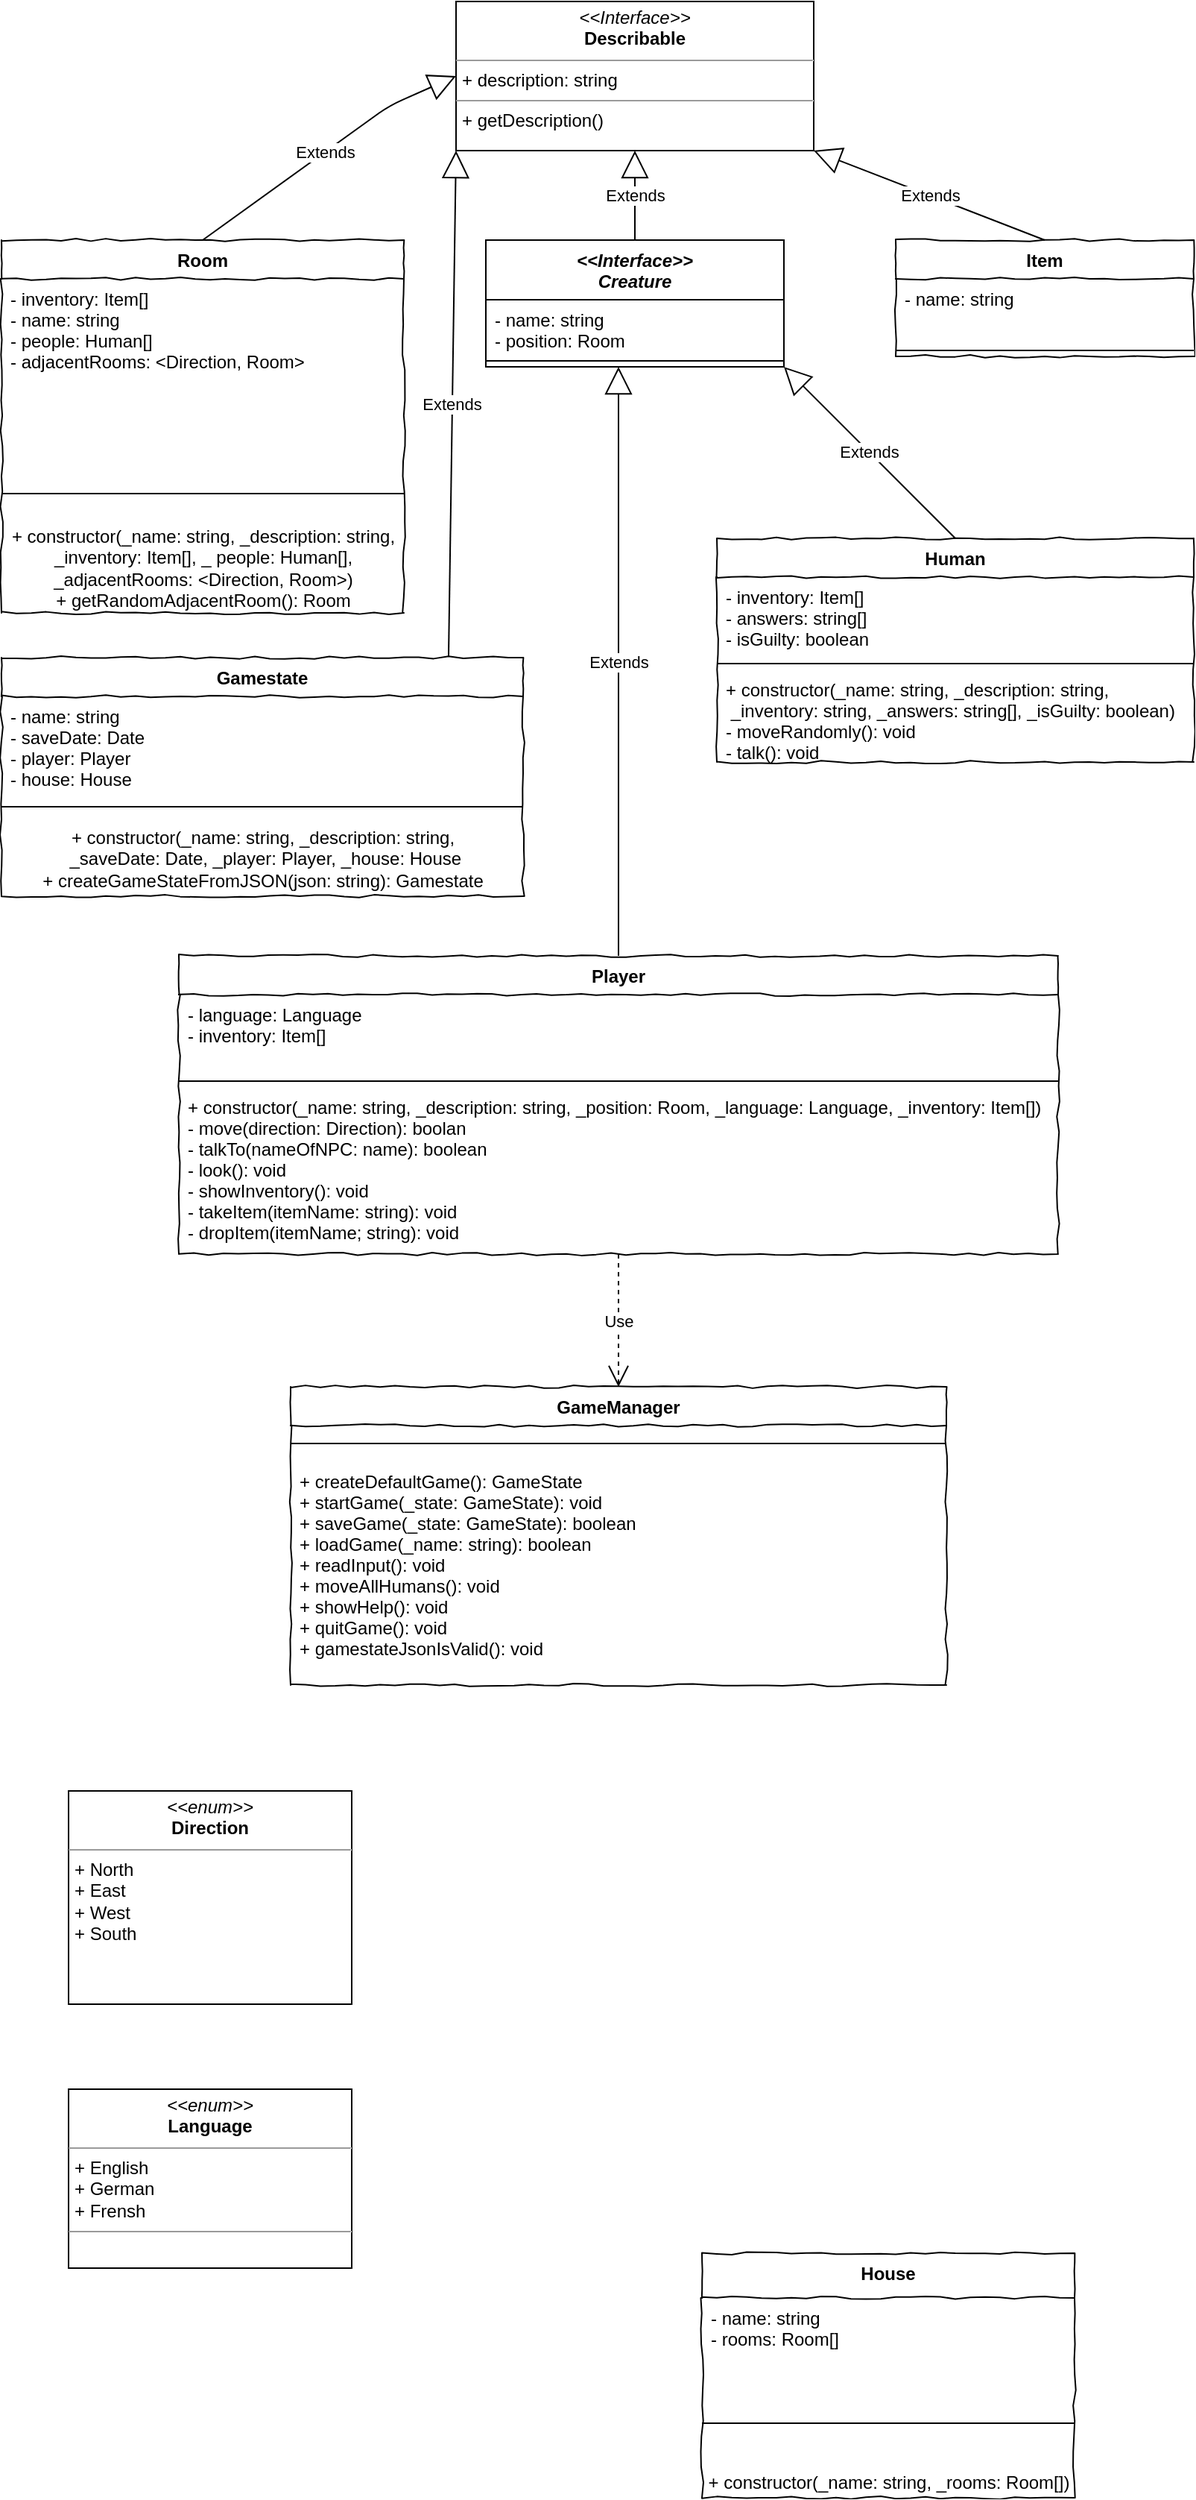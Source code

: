 <mxfile version="13.5.8" type="github" pages="5">
  <diagram id="iJRFxwhWg67OS6Esv2Nt" name="Classes">
    <mxGraphModel dx="1412" dy="742" grid="1" gridSize="10" guides="1" tooltips="1" connect="1" arrows="1" fold="1" page="1" pageScale="1" pageWidth="827" pageHeight="1169" math="0" shadow="0">
      <root>
        <mxCell id="0" />
        <mxCell id="1" parent="0" />
        <mxCell id="gAJQmPYiy0jQlU3v2DTC-9" value="Human" style="swimlane;fontStyle=1;align=center;verticalAlign=top;childLayout=stackLayout;horizontal=1;startSize=26;horizontalStack=0;resizeParent=1;resizeParentMax=0;resizeLast=0;collapsible=1;marginBottom=0;rounded=0;shadow=0;comic=1;strokeWidth=1;" parent="1" vertex="1">
          <mxGeometry x="480" y="400" width="320" height="150" as="geometry">
            <mxRectangle x="20" y="670" width="90" height="26" as="alternateBounds" />
          </mxGeometry>
        </mxCell>
        <mxCell id="gAJQmPYiy0jQlU3v2DTC-10" value="- inventory: Item[]&#xa;- answers: string[]&#xa;- isGuilty: boolean" style="text;strokeColor=none;fillColor=none;align=left;verticalAlign=top;spacingLeft=4;spacingRight=4;overflow=hidden;rotatable=0;points=[[0,0.5],[1,0.5]];portConstraint=eastwest;" parent="gAJQmPYiy0jQlU3v2DTC-9" vertex="1">
          <mxGeometry y="26" width="320" height="54" as="geometry" />
        </mxCell>
        <mxCell id="gAJQmPYiy0jQlU3v2DTC-11" value="" style="line;strokeWidth=1;fillColor=none;align=left;verticalAlign=middle;spacingTop=-1;spacingLeft=3;spacingRight=3;rotatable=0;labelPosition=right;points=[];portConstraint=eastwest;" parent="gAJQmPYiy0jQlU3v2DTC-9" vertex="1">
          <mxGeometry y="80" width="320" height="8" as="geometry" />
        </mxCell>
        <mxCell id="gAJQmPYiy0jQlU3v2DTC-12" value="+ constructor(_name: string, _description: string,&#xa; _inventory: string, _answers: string[], _isGuilty: boolean)&#xa;- moveRandomly(): void&#xa;- talk(): void" style="text;strokeColor=none;fillColor=none;align=left;verticalAlign=top;spacingLeft=4;spacingRight=4;overflow=hidden;rotatable=0;points=[[0,0.5],[1,0.5]];portConstraint=eastwest;" parent="gAJQmPYiy0jQlU3v2DTC-9" vertex="1">
          <mxGeometry y="88" width="320" height="62" as="geometry" />
        </mxCell>
        <mxCell id="gAJQmPYiy0jQlU3v2DTC-13" value="Item" style="swimlane;fontStyle=1;align=center;verticalAlign=top;childLayout=stackLayout;horizontal=1;startSize=26;horizontalStack=0;resizeParent=1;resizeParentMax=0;resizeLast=0;collapsible=1;marginBottom=0;rounded=0;shadow=0;comic=1;strokeWidth=1;" parent="1" vertex="1">
          <mxGeometry x="600" y="200" width="200" height="78" as="geometry">
            <mxRectangle x="20" y="670" width="90" height="26" as="alternateBounds" />
          </mxGeometry>
        </mxCell>
        <mxCell id="gAJQmPYiy0jQlU3v2DTC-14" value="- name: string" style="text;strokeColor=none;fillColor=none;align=left;verticalAlign=top;spacingLeft=4;spacingRight=4;overflow=hidden;rotatable=0;points=[[0,0.5],[1,0.5]];portConstraint=eastwest;" parent="gAJQmPYiy0jQlU3v2DTC-13" vertex="1">
          <mxGeometry y="26" width="200" height="44" as="geometry" />
        </mxCell>
        <mxCell id="gAJQmPYiy0jQlU3v2DTC-15" value="" style="line;strokeWidth=1;fillColor=none;align=left;verticalAlign=middle;spacingTop=-1;spacingLeft=3;spacingRight=3;rotatable=0;labelPosition=right;points=[];portConstraint=eastwest;" parent="gAJQmPYiy0jQlU3v2DTC-13" vertex="1">
          <mxGeometry y="70" width="200" height="8" as="geometry" />
        </mxCell>
        <mxCell id="gAJQmPYiy0jQlU3v2DTC-1" value="Room" style="swimlane;fontStyle=1;align=center;verticalAlign=top;childLayout=stackLayout;horizontal=1;startSize=26;horizontalStack=0;resizeParent=1;resizeParentMax=0;resizeLast=0;collapsible=1;marginBottom=0;rounded=0;shadow=0;comic=1;strokeWidth=1;" parent="1" vertex="1">
          <mxGeometry y="200" width="270" height="250" as="geometry">
            <mxRectangle x="20" y="670" width="90" height="26" as="alternateBounds" />
          </mxGeometry>
        </mxCell>
        <mxCell id="gAJQmPYiy0jQlU3v2DTC-2" value="- inventory: Item[]&#xa;- name: string&#xa;- people: Human[]&#xa;- adjacentRooms: &lt;Direction, Room&gt;" style="text;strokeColor=none;fillColor=none;align=left;verticalAlign=top;spacingLeft=4;spacingRight=4;overflow=hidden;rotatable=0;points=[[0,0.5],[1,0.5]];portConstraint=eastwest;" parent="gAJQmPYiy0jQlU3v2DTC-1" vertex="1">
          <mxGeometry y="26" width="270" height="124" as="geometry" />
        </mxCell>
        <mxCell id="gAJQmPYiy0jQlU3v2DTC-3" value="" style="line;strokeWidth=1;fillColor=none;align=left;verticalAlign=middle;spacingTop=-1;spacingLeft=3;spacingRight=3;rotatable=0;labelPosition=right;points=[];portConstraint=eastwest;" parent="gAJQmPYiy0jQlU3v2DTC-1" vertex="1">
          <mxGeometry y="150" width="270" height="40" as="geometry" />
        </mxCell>
        <mxCell id="BXQgHpf9QNg57dwIZ6Ob-1" value="+ constructor(_name: string, _description: string, &lt;br&gt;_inventory: Item[], _ people: Human[], &lt;br&gt;_adjacentRooms:&amp;nbsp;&lt;span style=&quot;text-align: left&quot;&gt;&amp;lt;Direction, Room&amp;gt;&lt;/span&gt;)&lt;br&gt;+ getRandomAdjacentRoom(): Room" style="text;html=1;align=center;verticalAlign=middle;resizable=0;points=[];autosize=1;" parent="gAJQmPYiy0jQlU3v2DTC-1" vertex="1">
          <mxGeometry y="190" width="270" height="60" as="geometry" />
        </mxCell>
        <mxCell id="gAJQmPYiy0jQlU3v2DTC-25" value="Gamestate" style="swimlane;fontStyle=1;align=center;verticalAlign=top;childLayout=stackLayout;horizontal=1;startSize=26;horizontalStack=0;resizeParent=1;resizeParentMax=0;resizeLast=0;collapsible=1;marginBottom=0;rounded=0;shadow=0;comic=1;strokeWidth=1;" parent="1" vertex="1">
          <mxGeometry y="480" width="350" height="160" as="geometry">
            <mxRectangle x="20" y="670" width="90" height="26" as="alternateBounds" />
          </mxGeometry>
        </mxCell>
        <mxCell id="gAJQmPYiy0jQlU3v2DTC-26" value="- name: string&#xa;- saveDate: Date&#xa;- player: Player&#xa;- house: House" style="text;strokeColor=none;fillColor=none;align=left;verticalAlign=top;spacingLeft=4;spacingRight=4;overflow=hidden;rotatable=0;points=[[0,0.5],[1,0.5]];portConstraint=eastwest;" parent="gAJQmPYiy0jQlU3v2DTC-25" vertex="1">
          <mxGeometry y="26" width="350" height="64" as="geometry" />
        </mxCell>
        <mxCell id="gAJQmPYiy0jQlU3v2DTC-27" value="" style="line;strokeWidth=1;fillColor=none;align=left;verticalAlign=middle;spacingTop=-1;spacingLeft=3;spacingRight=3;rotatable=0;labelPosition=right;points=[];portConstraint=eastwest;" parent="gAJQmPYiy0jQlU3v2DTC-25" vertex="1">
          <mxGeometry y="90" width="350" height="20" as="geometry" />
        </mxCell>
        <mxCell id="lBCTvmOor69x6_L90_RW-13" value="+ constructor(_name: string, _description: string,&lt;br&gt;&amp;nbsp;_saveDate: Date, _player: Player, _house: House&lt;br&gt;+ createGameStateFromJSON(json: string): Gamestate" style="text;html=1;align=center;verticalAlign=middle;resizable=0;points=[];autosize=1;" parent="gAJQmPYiy0jQlU3v2DTC-25" vertex="1">
          <mxGeometry y="110" width="350" height="50" as="geometry" />
        </mxCell>
        <mxCell id="lBCTvmOor69x6_L90_RW-5" value="&lt;p style=&quot;margin: 0px ; margin-top: 4px ; text-align: center&quot;&gt;&lt;i&gt;&amp;lt;&amp;lt;enum&amp;gt;&amp;gt;&lt;/i&gt;&lt;br&gt;&lt;b&gt;Direction&lt;/b&gt;&lt;/p&gt;&lt;hr size=&quot;1&quot;&gt;&lt;p style=&quot;margin: 0px ; margin-left: 4px&quot;&gt;+ North&lt;br&gt;+ East&lt;/p&gt;&lt;p style=&quot;margin: 0px ; margin-left: 4px&quot;&gt;+ West&lt;/p&gt;&lt;p style=&quot;margin: 0px ; margin-left: 4px&quot;&gt;+ South&lt;/p&gt;" style="verticalAlign=top;align=left;overflow=fill;fontSize=12;fontFamily=Helvetica;html=1;" parent="1" vertex="1">
          <mxGeometry x="45" y="1240" width="190" height="143" as="geometry" />
        </mxCell>
        <mxCell id="lBCTvmOor69x6_L90_RW-6" value="Extends" style="endArrow=block;endSize=16;endFill=0;html=1;exitX=0.5;exitY=0;exitDx=0;exitDy=0;" parent="1" source="gAJQmPYiy0jQlU3v2DTC-17" edge="1">
          <mxGeometry width="160" relative="1" as="geometry">
            <mxPoint x="410" y="230" as="sourcePoint" />
            <mxPoint x="414" y="285" as="targetPoint" />
          </mxGeometry>
        </mxCell>
        <mxCell id="lBCTvmOor69x6_L90_RW-7" value="Extends" style="endArrow=block;endSize=16;endFill=0;html=1;exitX=0.5;exitY=0;exitDx=0;exitDy=0;entryX=1;entryY=1;entryDx=0;entryDy=0;" parent="1" source="gAJQmPYiy0jQlU3v2DTC-9" target="gAJQmPYiy0jQlU3v2DTC-5" edge="1">
          <mxGeometry width="160" relative="1" as="geometry">
            <mxPoint x="690" y="180" as="sourcePoint" />
            <mxPoint x="525" y="320.01" as="targetPoint" />
          </mxGeometry>
        </mxCell>
        <mxCell id="lBCTvmOor69x6_L90_RW-8" value="&lt;p style=&quot;margin: 0px ; margin-top: 4px ; text-align: center&quot;&gt;&lt;i&gt;&amp;lt;&amp;lt;Interface&amp;gt;&amp;gt;&lt;/i&gt;&lt;br&gt;&lt;b&gt;Describable&lt;/b&gt;&lt;br&gt;&lt;/p&gt;&lt;hr size=&quot;1&quot;&gt;&lt;p style=&quot;margin: 0px ; margin-left: 4px&quot;&gt;+ description: string&lt;br&gt;&lt;/p&gt;&lt;hr size=&quot;1&quot;&gt;&lt;p style=&quot;margin: 0px ; margin-left: 4px&quot;&gt;+ getDescription()&lt;/p&gt;" style="verticalAlign=top;align=left;overflow=fill;fontSize=12;fontFamily=Helvetica;html=1;" parent="1" vertex="1">
          <mxGeometry x="305" y="40" width="240" height="100" as="geometry" />
        </mxCell>
        <mxCell id="gAJQmPYiy0jQlU3v2DTC-5" value="&lt;&lt;Interface&gt;&gt;&#xa;Creature" style="swimlane;align=center;verticalAlign=top;childLayout=stackLayout;horizontal=1;horizontalStack=0;resizeParent=1;resizeParentMax=0;resizeLast=0;collapsible=1;marginBottom=0;startSize=40;fontStyle=3" parent="1" vertex="1">
          <mxGeometry x="325" y="200" width="200" height="85" as="geometry">
            <mxRectangle x="20" y="670" width="90" height="26" as="alternateBounds" />
          </mxGeometry>
        </mxCell>
        <mxCell id="gAJQmPYiy0jQlU3v2DTC-6" value="- name: string&#xa;- position: Room" style="text;strokeColor=none;fillColor=none;align=left;verticalAlign=top;spacingLeft=4;spacingRight=4;overflow=hidden;rotatable=0;points=[[0,0.5],[1,0.5]];portConstraint=eastwest;" parent="gAJQmPYiy0jQlU3v2DTC-5" vertex="1">
          <mxGeometry y="40" width="200" height="37" as="geometry" />
        </mxCell>
        <mxCell id="gAJQmPYiy0jQlU3v2DTC-7" value="" style="line;strokeWidth=1;fillColor=none;align=left;verticalAlign=middle;spacingTop=-1;spacingLeft=3;spacingRight=3;rotatable=0;labelPosition=right;points=[];portConstraint=eastwest;" parent="gAJQmPYiy0jQlU3v2DTC-5" vertex="1">
          <mxGeometry y="77" width="200" height="8" as="geometry" />
        </mxCell>
        <mxCell id="lBCTvmOor69x6_L90_RW-9" value="Extends" style="endArrow=block;endSize=16;endFill=0;html=1;exitX=0.5;exitY=0;exitDx=0;exitDy=0;entryX=0.5;entryY=1;entryDx=0;entryDy=0;" parent="1" source="gAJQmPYiy0jQlU3v2DTC-5" target="lBCTvmOor69x6_L90_RW-8" edge="1">
          <mxGeometry width="160" relative="1" as="geometry">
            <mxPoint x="520" y="170" as="sourcePoint" />
            <mxPoint x="680" y="170" as="targetPoint" />
          </mxGeometry>
        </mxCell>
        <mxCell id="lBCTvmOor69x6_L90_RW-10" value="Extends" style="endArrow=block;endSize=16;endFill=0;html=1;exitX=0.5;exitY=0;exitDx=0;exitDy=0;" parent="1" source="gAJQmPYiy0jQlU3v2DTC-1" edge="1">
          <mxGeometry width="160" relative="1" as="geometry">
            <mxPoint x="110" y="110" as="sourcePoint" />
            <mxPoint x="305" y="90" as="targetPoint" />
            <Array as="points">
              <mxPoint x="260" y="110" />
            </Array>
          </mxGeometry>
        </mxCell>
        <mxCell id="lBCTvmOor69x6_L90_RW-11" value="Extends" style="endArrow=block;endSize=16;endFill=0;html=1;exitX=0.5;exitY=0;exitDx=0;exitDy=0;entryX=1;entryY=1;entryDx=0;entryDy=0;" parent="1" source="gAJQmPYiy0jQlU3v2DTC-13" target="lBCTvmOor69x6_L90_RW-8" edge="1">
          <mxGeometry width="160" relative="1" as="geometry">
            <mxPoint x="660" y="50" as="sourcePoint" />
            <mxPoint x="820" y="50" as="targetPoint" />
          </mxGeometry>
        </mxCell>
        <mxCell id="gAJQmPYiy0jQlU3v2DTC-17" value="Player" style="swimlane;fontStyle=1;align=center;verticalAlign=top;childLayout=stackLayout;horizontal=1;startSize=26;horizontalStack=0;resizeParent=1;resizeParentMax=0;resizeLast=0;collapsible=1;marginBottom=0;rounded=0;shadow=0;comic=1;strokeWidth=1;" parent="1" vertex="1">
          <mxGeometry x="119" y="680" width="590" height="200" as="geometry">
            <mxRectangle x="20" y="670" width="90" height="26" as="alternateBounds" />
          </mxGeometry>
        </mxCell>
        <mxCell id="gAJQmPYiy0jQlU3v2DTC-18" value="- language: Language&#xa;- inventory: Item[]" style="text;strokeColor=none;fillColor=none;align=left;verticalAlign=top;spacingLeft=4;spacingRight=4;overflow=hidden;rotatable=0;points=[[0,0.5],[1,0.5]];portConstraint=eastwest;" parent="gAJQmPYiy0jQlU3v2DTC-17" vertex="1">
          <mxGeometry y="26" width="590" height="54" as="geometry" />
        </mxCell>
        <mxCell id="gAJQmPYiy0jQlU3v2DTC-19" value="" style="line;strokeWidth=1;fillColor=none;align=left;verticalAlign=middle;spacingTop=-1;spacingLeft=3;spacingRight=3;rotatable=0;labelPosition=right;points=[];portConstraint=eastwest;" parent="gAJQmPYiy0jQlU3v2DTC-17" vertex="1">
          <mxGeometry y="80" width="590" height="8" as="geometry" />
        </mxCell>
        <mxCell id="gAJQmPYiy0jQlU3v2DTC-20" value="+ constructor(_name: string, _description: string, _position: Room, _language: Language, _inventory: Item[])&#xa;- move(direction: Direction): boolan&#xa;- talkTo(nameOfNPC: name): boolean&#xa;- look(): void&#xa;- showInventory(): void&#xa;- takeItem(itemName: string): void&#xa;- dropItem(itemName; string): void" style="text;strokeColor=none;fillColor=none;align=left;verticalAlign=top;spacingLeft=4;spacingRight=4;overflow=hidden;rotatable=0;points=[[0,0.5],[1,0.5]];portConstraint=eastwest;" parent="gAJQmPYiy0jQlU3v2DTC-17" vertex="1">
          <mxGeometry y="88" width="590" height="112" as="geometry" />
        </mxCell>
        <mxCell id="lBCTvmOor69x6_L90_RW-14" value="&lt;p style=&quot;margin: 0px ; margin-top: 4px ; text-align: center&quot;&gt;&lt;i&gt;&amp;lt;&amp;lt;enum&amp;gt;&amp;gt;&lt;/i&gt;&lt;br&gt;&lt;b&gt;Language&lt;/b&gt;&lt;/p&gt;&lt;hr size=&quot;1&quot;&gt;&lt;p style=&quot;margin: 0px ; margin-left: 4px&quot;&gt;+ English&lt;br&gt;+ German&lt;/p&gt;&lt;p style=&quot;margin: 0px ; margin-left: 4px&quot;&gt;+ Frensh&lt;/p&gt;&lt;hr size=&quot;1&quot;&gt;&lt;p style=&quot;margin: 0px ; margin-left: 4px&quot;&gt;&lt;br&gt;&lt;/p&gt;" style="verticalAlign=top;align=left;overflow=fill;fontSize=12;fontFamily=Helvetica;html=1;" parent="1" vertex="1">
          <mxGeometry x="45" y="1440" width="190" height="120" as="geometry" />
        </mxCell>
        <mxCell id="wLPXxcnB6Vzg82lbAUyR-1" value="Use" style="endArrow=open;endSize=12;dashed=1;html=1;" parent="1" source="gAJQmPYiy0jQlU3v2DTC-20" target="gAJQmPYiy0jQlU3v2DTC-29" edge="1">
          <mxGeometry width="160" relative="1" as="geometry">
            <mxPoint x="400" y="620" as="sourcePoint" />
            <mxPoint x="560" y="620" as="targetPoint" />
          </mxGeometry>
        </mxCell>
        <mxCell id="gAJQmPYiy0jQlU3v2DTC-21" value="House" style="swimlane;fontStyle=1;align=center;verticalAlign=top;childLayout=stackLayout;horizontal=1;startSize=30;horizontalStack=0;resizeParent=1;resizeParentMax=0;resizeLast=0;collapsible=1;marginBottom=0;rounded=0;shadow=0;comic=1;strokeWidth=1;" parent="1" vertex="1">
          <mxGeometry x="470" y="1550" width="250" height="164" as="geometry">
            <mxRectangle x="20" y="670" width="90" height="26" as="alternateBounds" />
          </mxGeometry>
        </mxCell>
        <mxCell id="gAJQmPYiy0jQlU3v2DTC-22" value="- name: string&#xa;- rooms: Room[]" style="text;strokeColor=none;fillColor=none;align=left;verticalAlign=top;spacingLeft=4;spacingRight=4;overflow=hidden;rotatable=0;points=[[0,0.5],[1,0.5]];portConstraint=eastwest;" parent="gAJQmPYiy0jQlU3v2DTC-21" vertex="1">
          <mxGeometry y="30" width="250" height="54" as="geometry" />
        </mxCell>
        <mxCell id="gAJQmPYiy0jQlU3v2DTC-23" value="" style="line;strokeWidth=1;fillColor=none;align=left;verticalAlign=middle;spacingTop=-1;spacingLeft=3;spacingRight=3;rotatable=0;labelPosition=right;points=[];portConstraint=eastwest;" parent="gAJQmPYiy0jQlU3v2DTC-21" vertex="1">
          <mxGeometry y="84" width="250" height="60" as="geometry" />
        </mxCell>
        <mxCell id="ovD0Vh_jNOLBohFojgfe-1" value="+ constructor(_name: string, _rooms: Room[])" style="text;html=1;align=center;verticalAlign=middle;resizable=0;points=[];autosize=1;" vertex="1" parent="gAJQmPYiy0jQlU3v2DTC-21">
          <mxGeometry y="144" width="250" height="20" as="geometry" />
        </mxCell>
        <mxCell id="gAJQmPYiy0jQlU3v2DTC-29" value="GameManager" style="swimlane;fontStyle=1;align=center;verticalAlign=top;childLayout=stackLayout;horizontal=1;startSize=26;horizontalStack=0;resizeParent=1;resizeParentMax=0;resizeLast=0;collapsible=1;marginBottom=0;rounded=0;shadow=0;comic=1;strokeWidth=1;" parent="1" vertex="1">
          <mxGeometry x="194" y="969" width="440" height="200" as="geometry">
            <mxRectangle x="20" y="670" width="90" height="26" as="alternateBounds" />
          </mxGeometry>
        </mxCell>
        <mxCell id="gAJQmPYiy0jQlU3v2DTC-31" value="" style="line;strokeWidth=1;fillColor=none;align=left;verticalAlign=middle;spacingTop=-1;spacingLeft=3;spacingRight=3;rotatable=0;labelPosition=right;points=[];portConstraint=eastwest;" parent="gAJQmPYiy0jQlU3v2DTC-29" vertex="1">
          <mxGeometry y="26" width="440" height="24" as="geometry" />
        </mxCell>
        <mxCell id="gAJQmPYiy0jQlU3v2DTC-32" value="+ createDefaultGame(): GameState&#xa;+ startGame(_state: GameState): void&#xa;+ saveGame(_state: GameState): boolean&#xa;+ loadGame(_name: string): boolean&#xa;+ readInput(): void&#xa;+ moveAllHumans(): void&#xa;+ showHelp(): void&#xa;+ quitGame(): void&#xa;+ gamestateJsonIsValid(): void" style="text;strokeColor=none;fillColor=none;align=left;verticalAlign=top;spacingLeft=4;spacingRight=4;overflow=hidden;rotatable=0;points=[[0,0.5],[1,0.5]];portConstraint=eastwest;" parent="gAJQmPYiy0jQlU3v2DTC-29" vertex="1">
          <mxGeometry y="50" width="440" height="150" as="geometry" />
        </mxCell>
        <mxCell id="aXbaBo-IbfSS3embsjwy-1" value="Extends" style="endArrow=block;endSize=16;endFill=0;html=1;entryX=0;entryY=1;entryDx=0;entryDy=0;" edge="1" parent="1" target="lBCTvmOor69x6_L90_RW-8">
          <mxGeometry width="160" relative="1" as="geometry">
            <mxPoint x="300" y="479" as="sourcePoint" />
            <mxPoint x="450" y="370" as="targetPoint" />
          </mxGeometry>
        </mxCell>
      </root>
    </mxGraphModel>
  </diagram>
  <diagram id="HVpuOK_gywADmabWgQJT" name="Player">
    <mxGraphModel dx="1412" dy="742" grid="1" gridSize="10" guides="1" tooltips="1" connect="1" arrows="1" fold="1" page="1" pageScale="1" pageWidth="827" pageHeight="1169" math="0" shadow="0">
      <root>
        <mxCell id="TaMZxj2qEjQ5K4jSNyGN-0" />
        <mxCell id="TaMZxj2qEjQ5K4jSNyGN-1" parent="TaMZxj2qEjQ5K4jSNyGN-0" />
        <mxCell id="L4X7kbT6hUSwn4zU5_wc-0" value="" style="group" vertex="1" connectable="0" parent="TaMZxj2qEjQ5K4jSNyGN-1">
          <mxGeometry y="40" width="800" height="280" as="geometry" />
        </mxCell>
        <mxCell id="TaMZxj2qEjQ5K4jSNyGN-2" value="&lt;div style=&quot;text-align: left&quot;&gt;&lt;span&gt;dropItem(itemName: string)&lt;/span&gt;&lt;/div&gt;" style="rounded=0;whiteSpace=wrap;html=1;shadow=0;glass=0;comic=1;strokeColor=#000000;labelPosition=center;verticalLabelPosition=middle;align=left;verticalAlign=top;absoluteArcSize=1;arcSize=50;" parent="L4X7kbT6hUSwn4zU5_wc-0" vertex="1">
          <mxGeometry width="800" height="280" as="geometry" />
        </mxCell>
        <mxCell id="TaMZxj2qEjQ5K4jSNyGN-5" style="edgeStyle=orthogonalEdgeStyle;rounded=0;orthogonalLoop=1;jettySize=auto;html=1;entryX=0;entryY=0.5;entryDx=0;entryDy=0;" parent="L4X7kbT6hUSwn4zU5_wc-0" source="TaMZxj2qEjQ5K4jSNyGN-3" edge="1">
          <mxGeometry relative="1" as="geometry">
            <mxPoint x="200" y="60" as="targetPoint" />
          </mxGeometry>
        </mxCell>
        <mxCell id="TaMZxj2qEjQ5K4jSNyGN-3" value="&lt;div style=&quot;text-align: left&quot;&gt;name: string&lt;/div&gt;" style="rounded=0;whiteSpace=wrap;html=1;comic=1;" parent="L4X7kbT6hUSwn4zU5_wc-0" vertex="1">
          <mxGeometry x="40" y="40" width="110" height="40" as="geometry" />
        </mxCell>
        <mxCell id="TaMZxj2qEjQ5K4jSNyGN-8" style="edgeStyle=orthogonalEdgeStyle;rounded=0;orthogonalLoop=1;jettySize=auto;html=1;entryX=0;entryY=0.5;entryDx=0;entryDy=0;" parent="L4X7kbT6hUSwn4zU5_wc-0" target="TaMZxj2qEjQ5K4jSNyGN-7" edge="1">
          <mxGeometry relative="1" as="geometry">
            <mxPoint x="310" y="60" as="sourcePoint" />
          </mxGeometry>
        </mxCell>
        <mxCell id="TaMZxj2qEjQ5K4jSNyGN-7" value="check if players inventory contains an item with this name" style="rounded=1;whiteSpace=wrap;html=1;absoluteArcSize=1;arcSize=50;strokeWidth=1;shadow=0;comic=1;" parent="L4X7kbT6hUSwn4zU5_wc-0" vertex="1">
          <mxGeometry x="359" y="40" width="141" height="40" as="geometry" />
        </mxCell>
        <mxCell id="TaMZxj2qEjQ5K4jSNyGN-9" value="" style="rhombus;whiteSpace=wrap;html=1;rounded=0;shadow=0;glass=0;comic=1;strokeColor=#000000;align=left;" parent="L4X7kbT6hUSwn4zU5_wc-0" vertex="1">
          <mxGeometry x="530" y="44" width="32" height="32" as="geometry" />
        </mxCell>
        <mxCell id="TaMZxj2qEjQ5K4jSNyGN-10" style="edgeStyle=orthogonalEdgeStyle;rounded=0;orthogonalLoop=1;jettySize=auto;html=1;entryX=0;entryY=0.5;entryDx=0;entryDy=0;" parent="L4X7kbT6hUSwn4zU5_wc-0" source="TaMZxj2qEjQ5K4jSNyGN-7" target="TaMZxj2qEjQ5K4jSNyGN-9" edge="1">
          <mxGeometry relative="1" as="geometry" />
        </mxCell>
        <mxCell id="TaMZxj2qEjQ5K4jSNyGN-11" value="get the room in which the player is currently located&amp;nbsp;" style="rounded=1;whiteSpace=wrap;html=1;absoluteArcSize=1;arcSize=50;strokeWidth=1;shadow=0;comic=1;" parent="L4X7kbT6hUSwn4zU5_wc-0" vertex="1">
          <mxGeometry x="410" y="120" width="110" height="40" as="geometry" />
        </mxCell>
        <mxCell id="TaMZxj2qEjQ5K4jSNyGN-12" style="edgeStyle=orthogonalEdgeStyle;rounded=0;orthogonalLoop=1;jettySize=auto;html=1;entryX=1;entryY=0.5;entryDx=0;entryDy=0;" parent="L4X7kbT6hUSwn4zU5_wc-0" source="TaMZxj2qEjQ5K4jSNyGN-9" target="TaMZxj2qEjQ5K4jSNyGN-11" edge="1">
          <mxGeometry relative="1" as="geometry">
            <Array as="points">
              <mxPoint x="546" y="140" />
            </Array>
          </mxGeometry>
        </mxCell>
        <mxCell id="TaMZxj2qEjQ5K4jSNyGN-13" value="true" style="edgeLabel;html=1;align=center;verticalAlign=middle;resizable=0;points=[];" parent="TaMZxj2qEjQ5K4jSNyGN-12" vertex="1" connectable="0">
          <mxGeometry x="-0.485" y="-3" relative="1" as="geometry">
            <mxPoint as="offset" />
          </mxGeometry>
        </mxCell>
        <mxCell id="TaMZxj2qEjQ5K4jSNyGN-15" value="printToConsole(&quot;Item not found&quot;)" style="rounded=1;whiteSpace=wrap;html=1;absoluteArcSize=1;arcSize=50;strokeWidth=1;shadow=0;comic=1;" parent="L4X7kbT6hUSwn4zU5_wc-0" vertex="1">
          <mxGeometry x="540" y="200" width="238" height="40" as="geometry" />
        </mxCell>
        <mxCell id="TaMZxj2qEjQ5K4jSNyGN-14" style="edgeStyle=orthogonalEdgeStyle;rounded=0;orthogonalLoop=1;jettySize=auto;html=1;entryX=0.5;entryY=0;entryDx=0;entryDy=0;" parent="L4X7kbT6hUSwn4zU5_wc-0" source="TaMZxj2qEjQ5K4jSNyGN-9" target="TaMZxj2qEjQ5K4jSNyGN-15" edge="1">
          <mxGeometry relative="1" as="geometry">
            <mxPoint x="660.0" y="120" as="targetPoint" />
            <Array as="points">
              <mxPoint x="659" y="60" />
            </Array>
          </mxGeometry>
        </mxCell>
        <mxCell id="TaMZxj2qEjQ5K4jSNyGN-16" value="" style="group;rotation=90;" parent="L4X7kbT6hUSwn4zU5_wc-0" vertex="1" connectable="0">
          <mxGeometry x="550" y="210" width="20" height="20" as="geometry" />
        </mxCell>
        <mxCell id="TaMZxj2qEjQ5K4jSNyGN-17" value="" style="strokeWidth=2;html=1;shape=mxgraph.flowchart.annotation_2;align=left;rounded=1;comic=1;rotation=90;" parent="TaMZxj2qEjQ5K4jSNyGN-16" vertex="1">
          <mxGeometry x="2" y="5" width="15" height="15" as="geometry" />
        </mxCell>
        <mxCell id="TaMZxj2qEjQ5K4jSNyGN-18" value="" style="endArrow=none;html=1;entryX=0.508;entryY=0.487;entryPerimeter=0;exitX=1;exitY=0.5;exitPerimeter=0;strokeWidth=2;" parent="TaMZxj2qEjQ5K4jSNyGN-16" source="TaMZxj2qEjQ5K4jSNyGN-17" target="TaMZxj2qEjQ5K4jSNyGN-17" edge="1">
          <mxGeometry width="50" height="50" relative="1" as="geometry">
            <mxPoint x="-46.667" as="sourcePoint" />
            <mxPoint x="-13.333" y="50" as="targetPoint" />
          </mxGeometry>
        </mxCell>
        <mxCell id="TaMZxj2qEjQ5K4jSNyGN-19" value="add the named item to the inventory array of the room" style="rounded=1;whiteSpace=wrap;html=1;absoluteArcSize=1;arcSize=50;strokeWidth=1;shadow=0;comic=1;" parent="L4X7kbT6hUSwn4zU5_wc-0" vertex="1">
          <mxGeometry x="250" y="120" width="130" height="40" as="geometry" />
        </mxCell>
        <mxCell id="TaMZxj2qEjQ5K4jSNyGN-22" style="edgeStyle=orthogonalEdgeStyle;rounded=0;orthogonalLoop=1;jettySize=auto;html=1;entryX=1;entryY=0.5;entryDx=0;entryDy=0;" parent="L4X7kbT6hUSwn4zU5_wc-0" source="TaMZxj2qEjQ5K4jSNyGN-11" target="TaMZxj2qEjQ5K4jSNyGN-19" edge="1">
          <mxGeometry relative="1" as="geometry" />
        </mxCell>
        <mxCell id="TaMZxj2qEjQ5K4jSNyGN-20" value="remove the named item from the players inventory" style="rounded=1;whiteSpace=wrap;html=1;absoluteArcSize=1;arcSize=50;strokeWidth=1;shadow=0;comic=1;" parent="L4X7kbT6hUSwn4zU5_wc-0" vertex="1">
          <mxGeometry x="80" y="120" width="110" height="40" as="geometry" />
        </mxCell>
        <mxCell id="TaMZxj2qEjQ5K4jSNyGN-21" style="edgeStyle=orthogonalEdgeStyle;rounded=0;orthogonalLoop=1;jettySize=auto;html=1;entryX=1;entryY=0.5;entryDx=0;entryDy=0;" parent="L4X7kbT6hUSwn4zU5_wc-0" source="TaMZxj2qEjQ5K4jSNyGN-19" target="TaMZxj2qEjQ5K4jSNyGN-20" edge="1">
          <mxGeometry relative="1" as="geometry" />
        </mxCell>
        <mxCell id="TaMZxj2qEjQ5K4jSNyGN-23" value="printToConsole(&quot;Item droppped&quot;)" style="rounded=1;whiteSpace=wrap;html=1;absoluteArcSize=1;arcSize=50;strokeWidth=1;shadow=0;comic=1;" parent="L4X7kbT6hUSwn4zU5_wc-0" vertex="1">
          <mxGeometry x="80" y="200" width="240" height="40" as="geometry" />
        </mxCell>
        <mxCell id="TaMZxj2qEjQ5K4jSNyGN-24" style="edgeStyle=orthogonalEdgeStyle;rounded=0;orthogonalLoop=1;jettySize=auto;html=1;entryX=0.5;entryY=0;entryDx=0;entryDy=0;" parent="L4X7kbT6hUSwn4zU5_wc-0" source="TaMZxj2qEjQ5K4jSNyGN-20" target="TaMZxj2qEjQ5K4jSNyGN-23" edge="1">
          <mxGeometry relative="1" as="geometry" />
        </mxCell>
        <mxCell id="TaMZxj2qEjQ5K4jSNyGN-25" value="" style="group;rotation=90;" parent="L4X7kbT6hUSwn4zU5_wc-0" vertex="1" connectable="0">
          <mxGeometry x="90" y="210" width="20" height="20" as="geometry" />
        </mxCell>
        <mxCell id="TaMZxj2qEjQ5K4jSNyGN-26" value="" style="strokeWidth=2;html=1;shape=mxgraph.flowchart.annotation_2;align=left;rounded=1;comic=1;rotation=90;" parent="TaMZxj2qEjQ5K4jSNyGN-25" vertex="1">
          <mxGeometry x="2" y="5" width="15" height="15" as="geometry" />
        </mxCell>
        <mxCell id="TaMZxj2qEjQ5K4jSNyGN-27" value="" style="endArrow=none;html=1;entryX=0.508;entryY=0.487;entryPerimeter=0;exitX=1;exitY=0.5;exitPerimeter=0;strokeWidth=2;" parent="TaMZxj2qEjQ5K4jSNyGN-25" source="TaMZxj2qEjQ5K4jSNyGN-26" target="TaMZxj2qEjQ5K4jSNyGN-26" edge="1">
          <mxGeometry width="50" height="50" relative="1" as="geometry">
            <mxPoint x="-46.667" as="sourcePoint" />
            <mxPoint x="-13.333" y="50" as="targetPoint" />
          </mxGeometry>
        </mxCell>
        <mxCell id="TaMZxj2qEjQ5K4jSNyGN-31" value="get inventory array of player" style="rounded=1;whiteSpace=wrap;html=1;absoluteArcSize=1;arcSize=50;strokeWidth=1;shadow=0;comic=1;" parent="L4X7kbT6hUSwn4zU5_wc-0" vertex="1">
          <mxGeometry x="200" y="40" width="110" height="40" as="geometry" />
        </mxCell>
        <mxCell id="L4X7kbT6hUSwn4zU5_wc-1" value="" style="group" vertex="1" connectable="0" parent="TaMZxj2qEjQ5K4jSNyGN-1">
          <mxGeometry y="400" width="800" height="280" as="geometry" />
        </mxCell>
        <mxCell id="TaMZxj2qEjQ5K4jSNyGN-28" value="&lt;div style=&quot;text-align: left&quot;&gt;&lt;span&gt;takeItem(itemName: string)&lt;/span&gt;&lt;/div&gt;" style="rounded=0;whiteSpace=wrap;html=1;shadow=0;glass=0;comic=1;strokeColor=#000000;labelPosition=center;verticalLabelPosition=middle;align=left;verticalAlign=top;absoluteArcSize=1;arcSize=50;" parent="L4X7kbT6hUSwn4zU5_wc-1" vertex="1">
          <mxGeometry width="800" height="280" as="geometry" />
        </mxCell>
        <mxCell id="TaMZxj2qEjQ5K4jSNyGN-29" value="&lt;div style=&quot;text-align: left&quot;&gt;name: string&lt;/div&gt;" style="rounded=0;whiteSpace=wrap;html=1;comic=1;" parent="L4X7kbT6hUSwn4zU5_wc-1" vertex="1">
          <mxGeometry x="40" y="40" width="110" height="40" as="geometry" />
        </mxCell>
        <mxCell id="TaMZxj2qEjQ5K4jSNyGN-30" value="get the room in which the player is currently located&amp;nbsp;" style="rounded=1;whiteSpace=wrap;html=1;absoluteArcSize=1;arcSize=50;strokeWidth=1;shadow=0;comic=1;" parent="L4X7kbT6hUSwn4zU5_wc-1" vertex="1">
          <mxGeometry x="200" y="40" width="110" height="40" as="geometry" />
        </mxCell>
        <mxCell id="TaMZxj2qEjQ5K4jSNyGN-34" style="edgeStyle=orthogonalEdgeStyle;rounded=0;orthogonalLoop=1;jettySize=auto;html=1;" parent="L4X7kbT6hUSwn4zU5_wc-1" source="TaMZxj2qEjQ5K4jSNyGN-29" target="TaMZxj2qEjQ5K4jSNyGN-30" edge="1">
          <mxGeometry relative="1" as="geometry" />
        </mxCell>
        <mxCell id="TaMZxj2qEjQ5K4jSNyGN-32" value="get the inventory array of the room" style="rounded=1;whiteSpace=wrap;html=1;absoluteArcSize=1;arcSize=50;strokeWidth=1;shadow=0;comic=1;" parent="L4X7kbT6hUSwn4zU5_wc-1" vertex="1">
          <mxGeometry x="359" y="40" width="110" height="40" as="geometry" />
        </mxCell>
        <mxCell id="TaMZxj2qEjQ5K4jSNyGN-35" style="edgeStyle=orthogonalEdgeStyle;rounded=0;orthogonalLoop=1;jettySize=auto;html=1;entryX=0;entryY=0.5;entryDx=0;entryDy=0;" parent="L4X7kbT6hUSwn4zU5_wc-1" source="TaMZxj2qEjQ5K4jSNyGN-30" target="TaMZxj2qEjQ5K4jSNyGN-32" edge="1">
          <mxGeometry relative="1" as="geometry" />
        </mxCell>
        <mxCell id="TaMZxj2qEjQ5K4jSNyGN-33" value="check if rooms inventory contains an item with this name" style="rounded=1;whiteSpace=wrap;html=1;absoluteArcSize=1;arcSize=50;strokeWidth=1;shadow=0;comic=1;" parent="L4X7kbT6hUSwn4zU5_wc-1" vertex="1">
          <mxGeometry x="520" y="40" width="160" height="40" as="geometry" />
        </mxCell>
        <mxCell id="TaMZxj2qEjQ5K4jSNyGN-36" style="edgeStyle=orthogonalEdgeStyle;rounded=0;orthogonalLoop=1;jettySize=auto;html=1;entryX=0;entryY=0.5;entryDx=0;entryDy=0;" parent="L4X7kbT6hUSwn4zU5_wc-1" source="TaMZxj2qEjQ5K4jSNyGN-32" target="TaMZxj2qEjQ5K4jSNyGN-33" edge="1">
          <mxGeometry relative="1" as="geometry" />
        </mxCell>
        <mxCell id="TaMZxj2qEjQ5K4jSNyGN-37" value="" style="rhombus;whiteSpace=wrap;html=1;rounded=0;shadow=0;glass=0;comic=1;strokeColor=#000000;align=left;" parent="L4X7kbT6hUSwn4zU5_wc-1" vertex="1">
          <mxGeometry x="720" y="44" width="32" height="32" as="geometry" />
        </mxCell>
        <mxCell id="TaMZxj2qEjQ5K4jSNyGN-38" style="edgeStyle=orthogonalEdgeStyle;rounded=0;orthogonalLoop=1;jettySize=auto;html=1;entryX=0;entryY=0.5;entryDx=0;entryDy=0;" parent="L4X7kbT6hUSwn4zU5_wc-1" source="TaMZxj2qEjQ5K4jSNyGN-33" target="TaMZxj2qEjQ5K4jSNyGN-37" edge="1">
          <mxGeometry relative="1" as="geometry" />
        </mxCell>
        <mxCell id="TaMZxj2qEjQ5K4jSNyGN-40" value="add the named item to the inventory array of the player" style="rounded=1;whiteSpace=wrap;html=1;absoluteArcSize=1;arcSize=50;strokeWidth=1;shadow=0;comic=1;" parent="L4X7kbT6hUSwn4zU5_wc-1" vertex="1">
          <mxGeometry x="520" y="120" width="120" height="40" as="geometry" />
        </mxCell>
        <mxCell id="TaMZxj2qEjQ5K4jSNyGN-43" style="edgeStyle=orthogonalEdgeStyle;rounded=0;orthogonalLoop=1;jettySize=auto;html=1;entryX=1;entryY=0.5;entryDx=0;entryDy=0;" parent="L4X7kbT6hUSwn4zU5_wc-1" source="TaMZxj2qEjQ5K4jSNyGN-37" target="TaMZxj2qEjQ5K4jSNyGN-40" edge="1">
          <mxGeometry relative="1" as="geometry">
            <Array as="points">
              <mxPoint x="736" y="140" />
            </Array>
          </mxGeometry>
        </mxCell>
        <mxCell id="TaMZxj2qEjQ5K4jSNyGN-44" value="true" style="edgeLabel;html=1;align=center;verticalAlign=middle;resizable=0;points=[];" parent="TaMZxj2qEjQ5K4jSNyGN-43" vertex="1" connectable="0">
          <mxGeometry x="0.223" y="-2" relative="1" as="geometry">
            <mxPoint as="offset" />
          </mxGeometry>
        </mxCell>
        <mxCell id="TaMZxj2qEjQ5K4jSNyGN-41" value="remove the named item from the rooms inventory" style="rounded=1;whiteSpace=wrap;html=1;absoluteArcSize=1;arcSize=50;strokeWidth=1;shadow=0;comic=1;" parent="L4X7kbT6hUSwn4zU5_wc-1" vertex="1">
          <mxGeometry x="360" y="120" width="120" height="40" as="geometry" />
        </mxCell>
        <mxCell id="TaMZxj2qEjQ5K4jSNyGN-42" style="edgeStyle=orthogonalEdgeStyle;rounded=0;orthogonalLoop=1;jettySize=auto;html=1;entryX=1;entryY=0.5;entryDx=0;entryDy=0;" parent="L4X7kbT6hUSwn4zU5_wc-1" source="TaMZxj2qEjQ5K4jSNyGN-40" target="TaMZxj2qEjQ5K4jSNyGN-41" edge="1">
          <mxGeometry relative="1" as="geometry" />
        </mxCell>
        <mxCell id="TaMZxj2qEjQ5K4jSNyGN-45" value="printToConsole(&quot;Item not found&quot;)" style="rounded=1;whiteSpace=wrap;html=1;absoluteArcSize=1;arcSize=50;strokeWidth=1;shadow=0;comic=1;" parent="L4X7kbT6hUSwn4zU5_wc-1" vertex="1">
          <mxGeometry x="520" y="200" width="238" height="40" as="geometry" />
        </mxCell>
        <mxCell id="TaMZxj2qEjQ5K4jSNyGN-49" style="edgeStyle=orthogonalEdgeStyle;rounded=0;orthogonalLoop=1;jettySize=auto;html=1;entryX=1;entryY=0.5;entryDx=0;entryDy=0;" parent="L4X7kbT6hUSwn4zU5_wc-1" source="TaMZxj2qEjQ5K4jSNyGN-37" target="TaMZxj2qEjQ5K4jSNyGN-45" edge="1">
          <mxGeometry relative="1" as="geometry">
            <Array as="points">
              <mxPoint x="778" y="60" />
              <mxPoint x="778" y="220" />
            </Array>
          </mxGeometry>
        </mxCell>
        <mxCell id="TaMZxj2qEjQ5K4jSNyGN-50" value="false" style="edgeLabel;html=1;align=center;verticalAlign=middle;resizable=0;points=[];" parent="TaMZxj2qEjQ5K4jSNyGN-49" vertex="1" connectable="0">
          <mxGeometry x="-0.108" y="3" relative="1" as="geometry">
            <mxPoint as="offset" />
          </mxGeometry>
        </mxCell>
        <mxCell id="TaMZxj2qEjQ5K4jSNyGN-46" value="" style="group;rotation=90;" parent="L4X7kbT6hUSwn4zU5_wc-1" vertex="1" connectable="0">
          <mxGeometry x="530" y="210" width="20" height="20" as="geometry" />
        </mxCell>
        <mxCell id="TaMZxj2qEjQ5K4jSNyGN-47" value="" style="strokeWidth=2;html=1;shape=mxgraph.flowchart.annotation_2;align=left;rounded=1;comic=1;rotation=90;" parent="TaMZxj2qEjQ5K4jSNyGN-46" vertex="1">
          <mxGeometry x="2" y="5" width="15" height="15" as="geometry" />
        </mxCell>
        <mxCell id="TaMZxj2qEjQ5K4jSNyGN-48" value="" style="endArrow=none;html=1;entryX=0.508;entryY=0.487;entryPerimeter=0;exitX=1;exitY=0.5;exitPerimeter=0;strokeWidth=2;" parent="TaMZxj2qEjQ5K4jSNyGN-46" source="TaMZxj2qEjQ5K4jSNyGN-47" target="TaMZxj2qEjQ5K4jSNyGN-47" edge="1">
          <mxGeometry width="50" height="50" relative="1" as="geometry">
            <mxPoint x="-46.667" as="sourcePoint" />
            <mxPoint x="-13.333" y="50" as="targetPoint" />
          </mxGeometry>
        </mxCell>
        <mxCell id="TaMZxj2qEjQ5K4jSNyGN-51" value="printToConsole(&quot;Item added to inventory&quot;)" style="rounded=1;whiteSpace=wrap;html=1;absoluteArcSize=1;arcSize=50;strokeWidth=1;shadow=0;comic=1;" parent="L4X7kbT6hUSwn4zU5_wc-1" vertex="1">
          <mxGeometry x="40" y="120" width="280" height="40" as="geometry" />
        </mxCell>
        <mxCell id="TaMZxj2qEjQ5K4jSNyGN-53" style="edgeStyle=orthogonalEdgeStyle;rounded=0;orthogonalLoop=1;jettySize=auto;html=1;entryX=1;entryY=0.5;entryDx=0;entryDy=0;" parent="L4X7kbT6hUSwn4zU5_wc-1" source="TaMZxj2qEjQ5K4jSNyGN-41" target="TaMZxj2qEjQ5K4jSNyGN-51" edge="1">
          <mxGeometry relative="1" as="geometry" />
        </mxCell>
        <mxCell id="TaMZxj2qEjQ5K4jSNyGN-52" value="" style="strokeWidth=2;html=1;shape=mxgraph.flowchart.annotation_2;align=left;rounded=1;comic=1;rotation=90;" parent="L4X7kbT6hUSwn4zU5_wc-1" vertex="1">
          <mxGeometry x="52" y="135" width="15" height="15" as="geometry" />
        </mxCell>
        <mxCell id="L4X7kbT6hUSwn4zU5_wc-2" value="" style="group" vertex="1" connectable="0" parent="TaMZxj2qEjQ5K4jSNyGN-1">
          <mxGeometry y="720" width="800" height="360" as="geometry" />
        </mxCell>
        <mxCell id="UqRU_QJrK0y4fj71LufE-0" value="&lt;div style=&quot;text-align: left&quot;&gt;&lt;span&gt;move(direction: direction)&lt;/span&gt;&lt;/div&gt;" style="rounded=0;whiteSpace=wrap;html=1;shadow=0;glass=0;comic=1;strokeColor=#000000;labelPosition=center;verticalLabelPosition=middle;align=left;verticalAlign=top;absoluteArcSize=1;arcSize=50;" parent="L4X7kbT6hUSwn4zU5_wc-2" vertex="1">
          <mxGeometry width="800" height="360" as="geometry" />
        </mxCell>
        <mxCell id="UqRU_QJrK0y4fj71LufE-1" value="&lt;div style=&quot;text-align: left&quot;&gt;direction: Direction&lt;/div&gt;" style="rounded=0;whiteSpace=wrap;html=1;comic=1;" parent="L4X7kbT6hUSwn4zU5_wc-2" vertex="1">
          <mxGeometry x="40" y="80" width="110" height="40" as="geometry" />
        </mxCell>
        <mxCell id="UqRU_QJrK0y4fj71LufE-2" value="get the room in which the player is currently located&amp;nbsp;" style="rounded=1;whiteSpace=wrap;html=1;absoluteArcSize=1;arcSize=50;strokeWidth=1;shadow=0;comic=1;" parent="L4X7kbT6hUSwn4zU5_wc-2" vertex="1">
          <mxGeometry x="200" y="80" width="110" height="40" as="geometry" />
        </mxCell>
        <mxCell id="UqRU_QJrK0y4fj71LufE-3" style="edgeStyle=orthogonalEdgeStyle;rounded=0;orthogonalLoop=1;jettySize=auto;html=1;entryX=0;entryY=0.5;entryDx=0;entryDy=0;" parent="L4X7kbT6hUSwn4zU5_wc-2" source="UqRU_QJrK0y4fj71LufE-1" target="UqRU_QJrK0y4fj71LufE-2" edge="1">
          <mxGeometry relative="1" as="geometry" />
        </mxCell>
        <mxCell id="UqRU_QJrK0y4fj71LufE-4" value="Check whether another room is defined in the direction indicated" style="rounded=1;whiteSpace=wrap;html=1;absoluteArcSize=1;arcSize=50;strokeWidth=1;shadow=0;comic=1;" parent="L4X7kbT6hUSwn4zU5_wc-2" vertex="1">
          <mxGeometry x="360" y="80" width="200" height="40" as="geometry" />
        </mxCell>
        <mxCell id="UqRU_QJrK0y4fj71LufE-5" style="edgeStyle=orthogonalEdgeStyle;rounded=0;orthogonalLoop=1;jettySize=auto;html=1;entryX=0;entryY=0.5;entryDx=0;entryDy=0;" parent="L4X7kbT6hUSwn4zU5_wc-2" source="UqRU_QJrK0y4fj71LufE-2" target="UqRU_QJrK0y4fj71LufE-4" edge="1">
          <mxGeometry relative="1" as="geometry" />
        </mxCell>
        <mxCell id="UqRU_QJrK0y4fj71LufE-6" value="" style="rhombus;whiteSpace=wrap;html=1;rounded=0;shadow=0;glass=0;comic=1;strokeColor=#000000;align=left;" parent="L4X7kbT6hUSwn4zU5_wc-2" vertex="1">
          <mxGeometry x="600" y="84" width="32" height="32" as="geometry" />
        </mxCell>
        <mxCell id="UqRU_QJrK0y4fj71LufE-7" style="edgeStyle=orthogonalEdgeStyle;rounded=0;orthogonalLoop=1;jettySize=auto;html=1;entryX=0;entryY=0.5;entryDx=0;entryDy=0;" parent="L4X7kbT6hUSwn4zU5_wc-2" source="UqRU_QJrK0y4fj71LufE-4" target="UqRU_QJrK0y4fj71LufE-6" edge="1">
          <mxGeometry relative="1" as="geometry" />
        </mxCell>
        <mxCell id="UqRU_QJrK0y4fj71LufE-8" value="set player position to new room" style="rounded=1;whiteSpace=wrap;html=1;absoluteArcSize=1;arcSize=50;strokeWidth=1;shadow=0;comic=1;" parent="L4X7kbT6hUSwn4zU5_wc-2" vertex="1">
          <mxGeometry x="450" y="160" width="110" height="40" as="geometry" />
        </mxCell>
        <mxCell id="86KFa-wxEccAaguIr10z-0" style="edgeStyle=orthogonalEdgeStyle;rounded=0;orthogonalLoop=1;jettySize=auto;html=1;entryX=1;entryY=0.5;entryDx=0;entryDy=0;" parent="L4X7kbT6hUSwn4zU5_wc-2" source="UqRU_QJrK0y4fj71LufE-6" target="UqRU_QJrK0y4fj71LufE-8" edge="1">
          <mxGeometry relative="1" as="geometry">
            <Array as="points">
              <mxPoint x="616" y="180" />
            </Array>
          </mxGeometry>
        </mxCell>
        <mxCell id="86KFa-wxEccAaguIr10z-1" value="true" style="edgeLabel;html=1;align=center;verticalAlign=middle;resizable=0;points=[];" parent="86KFa-wxEccAaguIr10z-0" vertex="1" connectable="0">
          <mxGeometry x="-0.656" y="-1" relative="1" as="geometry">
            <mxPoint as="offset" />
          </mxGeometry>
        </mxCell>
        <mxCell id="86KFa-wxEccAaguIr10z-2" value="printToConsole(newRoom.getDescription())" style="rounded=1;whiteSpace=wrap;html=1;absoluteArcSize=1;arcSize=50;strokeWidth=1;shadow=0;comic=1;" parent="L4X7kbT6hUSwn4zU5_wc-2" vertex="1">
          <mxGeometry x="40" y="300" width="320" height="40" as="geometry" />
        </mxCell>
        <mxCell id="UnRSCYtE-_VnBFrV8YZK-1" value="" style="strokeWidth=2;html=1;shape=mxgraph.flowchart.annotation_2;align=left;rounded=1;comic=1;rotation=90;" parent="L4X7kbT6hUSwn4zU5_wc-2" vertex="1">
          <mxGeometry x="60" y="312.5" width="15" height="15" as="geometry" />
        </mxCell>
        <mxCell id="UnRSCYtE-_VnBFrV8YZK-2" value="" style="endArrow=none;html=1;entryX=0.508;entryY=0.487;entryPerimeter=0;exitX=1;exitY=0.5;exitPerimeter=0;strokeWidth=2;" parent="L4X7kbT6hUSwn4zU5_wc-2" source="UnRSCYtE-_VnBFrV8YZK-1" target="UnRSCYtE-_VnBFrV8YZK-1" edge="1">
          <mxGeometry width="50" height="50" relative="1" as="geometry">
            <mxPoint x="45.333" y="170" as="sourcePoint" />
            <mxPoint x="78.667" y="220" as="targetPoint" />
          </mxGeometry>
        </mxCell>
        <mxCell id="UnRSCYtE-_VnBFrV8YZK-4" style="edgeStyle=orthogonalEdgeStyle;rounded=0;orthogonalLoop=1;jettySize=auto;html=1;entryX=0.5;entryY=0;entryDx=0;entryDy=0;" parent="L4X7kbT6hUSwn4zU5_wc-2" source="UnRSCYtE-_VnBFrV8YZK-3" target="86KFa-wxEccAaguIr10z-2" edge="1">
          <mxGeometry relative="1" as="geometry" />
        </mxCell>
        <mxCell id="UnRSCYtE-_VnBFrV8YZK-9" value="printToConsole(&quot;There is no room in this direction&quot;)" style="rounded=1;whiteSpace=wrap;html=1;absoluteArcSize=1;arcSize=50;strokeWidth=1;shadow=0;comic=1;" parent="L4X7kbT6hUSwn4zU5_wc-2" vertex="1">
          <mxGeometry x="420" y="240" width="360" height="40" as="geometry" />
        </mxCell>
        <mxCell id="UnRSCYtE-_VnBFrV8YZK-10" style="edgeStyle=orthogonalEdgeStyle;rounded=0;orthogonalLoop=1;jettySize=auto;html=1;entryX=0.75;entryY=0;entryDx=0;entryDy=0;" parent="L4X7kbT6hUSwn4zU5_wc-2" source="UqRU_QJrK0y4fj71LufE-6" target="UnRSCYtE-_VnBFrV8YZK-9" edge="1">
          <mxGeometry relative="1" as="geometry">
            <Array as="points">
              <mxPoint x="690" y="100" />
            </Array>
          </mxGeometry>
        </mxCell>
        <mxCell id="UnRSCYtE-_VnBFrV8YZK-12" value="" style="strokeWidth=2;html=1;shape=mxgraph.flowchart.annotation_2;align=left;rounded=1;comic=1;rotation=90;" parent="L4X7kbT6hUSwn4zU5_wc-2" vertex="1">
          <mxGeometry x="440" y="255" width="15" height="15" as="geometry" />
        </mxCell>
        <mxCell id="UnRSCYtE-_VnBFrV8YZK-13" value="" style="endArrow=none;html=1;entryX=0.508;entryY=0.487;entryPerimeter=0;exitX=1;exitY=0.5;exitPerimeter=0;strokeWidth=2;" parent="L4X7kbT6hUSwn4zU5_wc-2" source="UnRSCYtE-_VnBFrV8YZK-12" target="UnRSCYtE-_VnBFrV8YZK-12" edge="1">
          <mxGeometry width="50" height="50" relative="1" as="geometry">
            <mxPoint x="408.333" y="250" as="sourcePoint" />
            <mxPoint x="441.667" y="300" as="targetPoint" />
          </mxGeometry>
        </mxCell>
        <mxCell id="UnRSCYtE-_VnBFrV8YZK-3" value="printToConsole(&quot;You moved it into the&quot; + newRoom.getName())" style="rounded=1;whiteSpace=wrap;html=1;absoluteArcSize=1;arcSize=50;strokeWidth=1;shadow=0;comic=1;" parent="L4X7kbT6hUSwn4zU5_wc-2" vertex="1">
          <mxGeometry x="40" y="240" width="320" height="40" as="geometry" />
        </mxCell>
        <mxCell id="m0VcBsrXB9A3MXhvPyJ0-1" style="edgeStyle=orthogonalEdgeStyle;rounded=0;orthogonalLoop=1;jettySize=auto;html=1;entryX=0.5;entryY=0;entryDx=0;entryDy=0;" parent="L4X7kbT6hUSwn4zU5_wc-2" source="JOLmpu6bXE6xZeRFK9eq-1" target="UnRSCYtE-_VnBFrV8YZK-3" edge="1">
          <mxGeometry relative="1" as="geometry" />
        </mxCell>
        <mxCell id="JOLmpu6bXE6xZeRFK9eq-1" value="moveHumansRandomly()" style="rounded=1;whiteSpace=wrap;html=1;absoluteArcSize=1;arcSize=50;strokeWidth=1;shadow=0;comic=1;" parent="L4X7kbT6hUSwn4zU5_wc-2" vertex="1">
          <mxGeometry x="42.5" y="160" width="315" height="40" as="geometry" />
        </mxCell>
        <mxCell id="JOLmpu6bXE6xZeRFK9eq-2" value="" style="group;rotation=90;" parent="L4X7kbT6hUSwn4zU5_wc-2" vertex="1" connectable="0">
          <mxGeometry x="70" y="170" width="20" height="20" as="geometry" />
        </mxCell>
        <mxCell id="JOLmpu6bXE6xZeRFK9eq-3" value="" style="strokeWidth=2;html=1;shape=mxgraph.flowchart.annotation_2;align=left;rounded=1;comic=1;rotation=90;" parent="JOLmpu6bXE6xZeRFK9eq-2" vertex="1">
          <mxGeometry x="2" y="5" width="15" height="15" as="geometry" />
        </mxCell>
        <mxCell id="JOLmpu6bXE6xZeRFK9eq-4" value="" style="endArrow=none;html=1;entryX=0.508;entryY=0.487;entryPerimeter=0;exitX=1;exitY=0.5;exitPerimeter=0;strokeWidth=2;" parent="JOLmpu6bXE6xZeRFK9eq-2" source="JOLmpu6bXE6xZeRFK9eq-3" target="JOLmpu6bXE6xZeRFK9eq-3" edge="1">
          <mxGeometry width="50" height="50" relative="1" as="geometry">
            <mxPoint x="-46.667" as="sourcePoint" />
            <mxPoint x="-13.333" y="50" as="targetPoint" />
          </mxGeometry>
        </mxCell>
        <mxCell id="JOLmpu6bXE6xZeRFK9eq-5" value="" style="group;rotation=90;" parent="L4X7kbT6hUSwn4zU5_wc-2" vertex="1" connectable="0">
          <mxGeometry x="60" y="250" width="20" height="20" as="geometry" />
        </mxCell>
        <mxCell id="JOLmpu6bXE6xZeRFK9eq-6" value="" style="strokeWidth=2;html=1;shape=mxgraph.flowchart.annotation_2;align=left;rounded=1;comic=1;rotation=90;" parent="JOLmpu6bXE6xZeRFK9eq-5" vertex="1">
          <mxGeometry x="2" y="5" width="15" height="15" as="geometry" />
        </mxCell>
        <mxCell id="JOLmpu6bXE6xZeRFK9eq-7" value="" style="endArrow=none;html=1;entryX=0.508;entryY=0.487;entryPerimeter=0;exitX=1;exitY=0.5;exitPerimeter=0;strokeWidth=2;" parent="JOLmpu6bXE6xZeRFK9eq-5" source="JOLmpu6bXE6xZeRFK9eq-6" target="JOLmpu6bXE6xZeRFK9eq-6" edge="1">
          <mxGeometry width="50" height="50" relative="1" as="geometry">
            <mxPoint x="-46.667" as="sourcePoint" />
            <mxPoint x="-13.333" y="50" as="targetPoint" />
          </mxGeometry>
        </mxCell>
        <mxCell id="m0VcBsrXB9A3MXhvPyJ0-0" style="edgeStyle=orthogonalEdgeStyle;rounded=0;orthogonalLoop=1;jettySize=auto;html=1;entryX=1;entryY=0.5;entryDx=0;entryDy=0;" parent="L4X7kbT6hUSwn4zU5_wc-2" source="UqRU_QJrK0y4fj71LufE-8" target="JOLmpu6bXE6xZeRFK9eq-1" edge="1">
          <mxGeometry relative="1" as="geometry" />
        </mxCell>
        <mxCell id="L4X7kbT6hUSwn4zU5_wc-3" value="" style="group" vertex="1" connectable="0" parent="TaMZxj2qEjQ5K4jSNyGN-1">
          <mxGeometry y="1200" width="800" height="320" as="geometry" />
        </mxCell>
        <mxCell id="Mwaj7vhgWfLODv2Y8tdl-0" value="&lt;div style=&quot;text-align: left&quot;&gt;&lt;span&gt;talkToNPC(nameOfNPC: string):&lt;/span&gt;&lt;/div&gt;" style="rounded=0;whiteSpace=wrap;html=1;shadow=0;glass=0;comic=1;strokeColor=#000000;labelPosition=center;verticalLabelPosition=middle;align=left;verticalAlign=top;absoluteArcSize=1;arcSize=50;" parent="L4X7kbT6hUSwn4zU5_wc-3" vertex="1">
          <mxGeometry width="800" height="320" as="geometry" />
        </mxCell>
        <mxCell id="ptUONIE21gVk3bqk88ga-1" value="&lt;div style=&quot;text-align: left&quot;&gt;nameOfNPC: string&lt;/div&gt;" style="rounded=0;whiteSpace=wrap;html=1;comic=1;" parent="L4X7kbT6hUSwn4zU5_wc-3" vertex="1">
          <mxGeometry x="40" y="80" width="110" height="40" as="geometry" />
        </mxCell>
        <mxCell id="ptUONIE21gVk3bqk88ga-2" value="get the room in which the player is currently located&amp;nbsp;" style="rounded=1;whiteSpace=wrap;html=1;absoluteArcSize=1;arcSize=50;strokeWidth=1;shadow=0;comic=1;" parent="L4X7kbT6hUSwn4zU5_wc-3" vertex="1">
          <mxGeometry x="200" y="80" width="120" height="40" as="geometry" />
        </mxCell>
        <mxCell id="ptUONIE21gVk3bqk88ga-3" style="edgeStyle=orthogonalEdgeStyle;rounded=0;orthogonalLoop=1;jettySize=auto;html=1;entryX=0;entryY=0.5;entryDx=0;entryDy=0;" parent="L4X7kbT6hUSwn4zU5_wc-3" source="ptUONIE21gVk3bqk88ga-1" target="ptUONIE21gVk3bqk88ga-2" edge="1">
          <mxGeometry relative="1" as="geometry" />
        </mxCell>
        <mxCell id="ptUONIE21gVk3bqk88ga-4" value="check if people Array of room contains a human with this name" style="rounded=1;whiteSpace=wrap;html=1;absoluteArcSize=1;arcSize=50;strokeWidth=1;shadow=0;comic=1;" parent="L4X7kbT6hUSwn4zU5_wc-3" vertex="1">
          <mxGeometry x="359" y="80" width="201" height="40" as="geometry" />
        </mxCell>
        <mxCell id="ptUONIE21gVk3bqk88ga-5" style="edgeStyle=orthogonalEdgeStyle;rounded=0;orthogonalLoop=1;jettySize=auto;html=1;entryX=0;entryY=0.5;entryDx=0;entryDy=0;" parent="L4X7kbT6hUSwn4zU5_wc-3" source="ptUONIE21gVk3bqk88ga-2" target="ptUONIE21gVk3bqk88ga-4" edge="1">
          <mxGeometry relative="1" as="geometry" />
        </mxCell>
        <mxCell id="N5xibojbwLxItfsoiFTt-0" value="" style="rhombus;whiteSpace=wrap;html=1;rounded=0;shadow=0;glass=0;comic=1;strokeColor=#000000;align=left;" parent="L4X7kbT6hUSwn4zU5_wc-3" vertex="1">
          <mxGeometry x="608" y="84" width="32" height="32" as="geometry" />
        </mxCell>
        <mxCell id="N5xibojbwLxItfsoiFTt-1" style="edgeStyle=orthogonalEdgeStyle;rounded=0;orthogonalLoop=1;jettySize=auto;html=1;entryX=0;entryY=0.5;entryDx=0;entryDy=0;" parent="L4X7kbT6hUSwn4zU5_wc-3" source="ptUONIE21gVk3bqk88ga-4" target="N5xibojbwLxItfsoiFTt-0" edge="1">
          <mxGeometry relative="1" as="geometry" />
        </mxCell>
        <mxCell id="N5xibojbwLxItfsoiFTt-3" value="call talk() method of said human" style="rounded=1;whiteSpace=wrap;html=1;absoluteArcSize=1;arcSize=50;strokeWidth=1;shadow=0;comic=1;" parent="L4X7kbT6hUSwn4zU5_wc-3" vertex="1">
          <mxGeometry x="240" y="160" width="320" height="40" as="geometry" />
        </mxCell>
        <mxCell id="N5xibojbwLxItfsoiFTt-2" style="edgeStyle=orthogonalEdgeStyle;rounded=0;orthogonalLoop=1;jettySize=auto;html=1;" parent="L4X7kbT6hUSwn4zU5_wc-3" source="N5xibojbwLxItfsoiFTt-0" target="N5xibojbwLxItfsoiFTt-3" edge="1">
          <mxGeometry relative="1" as="geometry">
            <mxPoint x="624" y="200" as="targetPoint" />
            <Array as="points">
              <mxPoint x="624" y="180" />
            </Array>
          </mxGeometry>
        </mxCell>
        <mxCell id="67xUvgUHKA830rxddt3J-0" value="true" style="edgeLabel;html=1;align=center;verticalAlign=middle;resizable=0;points=[];" parent="N5xibojbwLxItfsoiFTt-2" vertex="1" connectable="0">
          <mxGeometry x="-0.69" y="-1" relative="1" as="geometry">
            <mxPoint as="offset" />
          </mxGeometry>
        </mxCell>
        <mxCell id="67xUvgUHKA830rxddt3J-1" value="printToConsole(&quot;Ther is no human&amp;nbsp; with this name in this room&quot;)" style="rounded=1;whiteSpace=wrap;html=1;absoluteArcSize=1;arcSize=50;strokeWidth=1;shadow=0;comic=1;" parent="L4X7kbT6hUSwn4zU5_wc-3" vertex="1">
          <mxGeometry x="300" y="240" width="480" height="40" as="geometry" />
        </mxCell>
        <mxCell id="67xUvgUHKA830rxddt3J-2" style="edgeStyle=orthogonalEdgeStyle;rounded=0;orthogonalLoop=1;jettySize=auto;html=1;entryX=0.817;entryY=-0.062;entryDx=0;entryDy=0;entryPerimeter=0;" parent="L4X7kbT6hUSwn4zU5_wc-3" source="N5xibojbwLxItfsoiFTt-0" target="67xUvgUHKA830rxddt3J-1" edge="1">
          <mxGeometry relative="1" as="geometry">
            <Array as="points">
              <mxPoint x="692" y="100" />
            </Array>
          </mxGeometry>
        </mxCell>
        <mxCell id="67xUvgUHKA830rxddt3J-3" value="" style="group;rotation=90;" parent="L4X7kbT6hUSwn4zU5_wc-3" vertex="1" connectable="0">
          <mxGeometry x="250" y="170" width="20" height="20" as="geometry" />
        </mxCell>
        <mxCell id="67xUvgUHKA830rxddt3J-4" value="" style="strokeWidth=2;html=1;shape=mxgraph.flowchart.annotation_2;align=left;rounded=1;comic=1;rotation=90;" parent="67xUvgUHKA830rxddt3J-3" vertex="1">
          <mxGeometry x="2" y="5" width="15" height="15" as="geometry" />
        </mxCell>
        <mxCell id="67xUvgUHKA830rxddt3J-5" value="" style="endArrow=none;html=1;entryX=0.508;entryY=0.487;entryPerimeter=0;exitX=1;exitY=0.5;exitPerimeter=0;strokeWidth=2;" parent="67xUvgUHKA830rxddt3J-3" source="67xUvgUHKA830rxddt3J-4" target="67xUvgUHKA830rxddt3J-4" edge="1">
          <mxGeometry width="50" height="50" relative="1" as="geometry">
            <mxPoint x="-46.667" as="sourcePoint" />
            <mxPoint x="-13.333" y="50" as="targetPoint" />
          </mxGeometry>
        </mxCell>
        <mxCell id="67xUvgUHKA830rxddt3J-6" value="" style="group;rotation=90;" parent="L4X7kbT6hUSwn4zU5_wc-3" vertex="1" connectable="0">
          <mxGeometry x="340" y="250" width="20" height="20" as="geometry" />
        </mxCell>
        <mxCell id="67xUvgUHKA830rxddt3J-7" value="" style="strokeWidth=2;html=1;shape=mxgraph.flowchart.annotation_2;align=left;rounded=1;comic=1;rotation=90;" parent="67xUvgUHKA830rxddt3J-6" vertex="1">
          <mxGeometry x="2" y="5" width="15" height="15" as="geometry" />
        </mxCell>
        <mxCell id="67xUvgUHKA830rxddt3J-8" value="" style="endArrow=none;html=1;entryX=0.508;entryY=0.487;entryPerimeter=0;exitX=1;exitY=0.5;exitPerimeter=0;strokeWidth=2;" parent="67xUvgUHKA830rxddt3J-6" source="67xUvgUHKA830rxddt3J-7" target="67xUvgUHKA830rxddt3J-7" edge="1">
          <mxGeometry width="50" height="50" relative="1" as="geometry">
            <mxPoint x="-46.667" as="sourcePoint" />
            <mxPoint x="-13.333" y="50" as="targetPoint" />
          </mxGeometry>
        </mxCell>
        <mxCell id="L4X7kbT6hUSwn4zU5_wc-4" value="" style="group" vertex="1" connectable="0" parent="TaMZxj2qEjQ5K4jSNyGN-1">
          <mxGeometry y="1560" width="800" height="160" as="geometry" />
        </mxCell>
        <mxCell id="3IuGlH9zZTC6DwUxtKiT-0" value="&lt;div style=&quot;text-align: left&quot;&gt;&lt;span&gt;look(): void&lt;/span&gt;&lt;/div&gt;" style="rounded=0;whiteSpace=wrap;html=1;shadow=0;glass=0;comic=1;strokeColor=#000000;labelPosition=center;verticalLabelPosition=middle;align=left;verticalAlign=top;absoluteArcSize=1;arcSize=50;" parent="L4X7kbT6hUSwn4zU5_wc-4" vertex="1">
          <mxGeometry width="800" height="160" as="geometry" />
        </mxCell>
        <mxCell id="3IuGlH9zZTC6DwUxtKiT-1" value="get the room in which the player is currently located&amp;nbsp;" style="rounded=1;whiteSpace=wrap;html=1;absoluteArcSize=1;arcSize=50;strokeWidth=1;shadow=0;comic=1;" parent="L4X7kbT6hUSwn4zU5_wc-4" vertex="1">
          <mxGeometry x="40" y="80" width="200" height="40" as="geometry" />
        </mxCell>
        <mxCell id="3IuGlH9zZTC6DwUxtKiT-2" value="printToConsole(room.getDescription())" style="rounded=1;whiteSpace=wrap;html=1;absoluteArcSize=1;arcSize=50;strokeWidth=1;shadow=0;comic=1;" parent="L4X7kbT6hUSwn4zU5_wc-4" vertex="1">
          <mxGeometry x="320" y="80" width="280" height="40" as="geometry" />
        </mxCell>
        <mxCell id="3IuGlH9zZTC6DwUxtKiT-3" style="edgeStyle=orthogonalEdgeStyle;rounded=0;orthogonalLoop=1;jettySize=auto;html=1;entryX=0;entryY=0.5;entryDx=0;entryDy=0;" parent="L4X7kbT6hUSwn4zU5_wc-4" source="3IuGlH9zZTC6DwUxtKiT-1" target="3IuGlH9zZTC6DwUxtKiT-2" edge="1">
          <mxGeometry relative="1" as="geometry" />
        </mxCell>
        <mxCell id="3IuGlH9zZTC6DwUxtKiT-4" value="" style="group;rotation=90;" parent="L4X7kbT6hUSwn4zU5_wc-4" vertex="1" connectable="0">
          <mxGeometry x="330" y="90" width="20" height="20" as="geometry" />
        </mxCell>
        <mxCell id="3IuGlH9zZTC6DwUxtKiT-5" value="" style="strokeWidth=2;html=1;shape=mxgraph.flowchart.annotation_2;align=left;rounded=1;comic=1;rotation=90;" parent="3IuGlH9zZTC6DwUxtKiT-4" vertex="1">
          <mxGeometry x="2" y="5" width="15" height="15" as="geometry" />
        </mxCell>
        <mxCell id="3IuGlH9zZTC6DwUxtKiT-6" value="" style="endArrow=none;html=1;entryX=0.508;entryY=0.487;entryPerimeter=0;exitX=1;exitY=0.5;exitPerimeter=0;strokeWidth=2;" parent="3IuGlH9zZTC6DwUxtKiT-4" source="3IuGlH9zZTC6DwUxtKiT-5" target="3IuGlH9zZTC6DwUxtKiT-5" edge="1">
          <mxGeometry width="50" height="50" relative="1" as="geometry">
            <mxPoint x="-46.667" as="sourcePoint" />
            <mxPoint x="-13.333" y="50" as="targetPoint" />
          </mxGeometry>
        </mxCell>
        <mxCell id="L4X7kbT6hUSwn4zU5_wc-5" value="" style="group" vertex="1" connectable="0" parent="TaMZxj2qEjQ5K4jSNyGN-1">
          <mxGeometry y="1800" width="800" height="280" as="geometry" />
        </mxCell>
        <mxCell id="4QfxmYCFCr9q-mbeMIOw-0" value="&lt;div style=&quot;text-align: left&quot;&gt;&lt;span&gt;showInventory(): void&lt;/span&gt;&lt;/div&gt;" style="rounded=0;whiteSpace=wrap;html=1;shadow=0;glass=0;comic=1;strokeColor=#000000;labelPosition=center;verticalLabelPosition=middle;align=left;verticalAlign=top;absoluteArcSize=1;arcSize=50;" parent="L4X7kbT6hUSwn4zU5_wc-5" vertex="1">
          <mxGeometry width="800" height="280" as="geometry" />
        </mxCell>
        <mxCell id="4QfxmYCFCr9q-mbeMIOw-2" value="&lt;div style=&quot;text-align: left&quot;&gt;inventory: Item[]&lt;/div&gt;" style="rounded=0;whiteSpace=wrap;html=1;comic=1;" parent="L4X7kbT6hUSwn4zU5_wc-5" vertex="1">
          <mxGeometry x="40" y="80" width="110" height="40" as="geometry" />
        </mxCell>
        <mxCell id="4QfxmYCFCr9q-mbeMIOw-5" value="&lt;div style=&quot;text-align: left&quot;&gt;i: number = 0&lt;/div&gt;" style="rounded=0;whiteSpace=wrap;html=1;comic=1;" parent="L4X7kbT6hUSwn4zU5_wc-5" vertex="1">
          <mxGeometry x="200" y="80" width="110" height="40" as="geometry" />
        </mxCell>
        <mxCell id="4QfxmYCFCr9q-mbeMIOw-6" value="" style="edgeStyle=orthogonalEdgeStyle;rounded=0;orthogonalLoop=1;jettySize=auto;html=1;" parent="L4X7kbT6hUSwn4zU5_wc-5" source="4QfxmYCFCr9q-mbeMIOw-2" target="4QfxmYCFCr9q-mbeMIOw-5" edge="1">
          <mxGeometry relative="1" as="geometry" />
        </mxCell>
        <mxCell id="4QfxmYCFCr9q-mbeMIOw-7" value="append inventory[0].getName() to output" style="rounded=1;whiteSpace=wrap;html=1;absoluteArcSize=1;arcSize=50;strokeWidth=1;shadow=0;comic=1;" parent="L4X7kbT6hUSwn4zU5_wc-5" vertex="1">
          <mxGeometry x="480" y="80" width="240" height="40" as="geometry" />
        </mxCell>
        <mxCell id="4QfxmYCFCr9q-mbeMIOw-9" value="increase i by one" style="rounded=1;whiteSpace=wrap;html=1;absoluteArcSize=1;arcSize=50;strokeWidth=1;shadow=0;comic=1;" parent="L4X7kbT6hUSwn4zU5_wc-5" vertex="1">
          <mxGeometry x="545" y="190" width="110" height="40" as="geometry" />
        </mxCell>
        <mxCell id="4QfxmYCFCr9q-mbeMIOw-10" style="edgeStyle=orthogonalEdgeStyle;rounded=0;orthogonalLoop=1;jettySize=auto;html=1;" parent="L4X7kbT6hUSwn4zU5_wc-5" source="4QfxmYCFCr9q-mbeMIOw-7" target="4QfxmYCFCr9q-mbeMIOw-9" edge="1">
          <mxGeometry relative="1" as="geometry" />
        </mxCell>
        <mxCell id="4QfxmYCFCr9q-mbeMIOw-13" style="edgeStyle=orthogonalEdgeStyle;rounded=0;orthogonalLoop=1;jettySize=auto;html=1;entryX=0.125;entryY=1.075;entryDx=0;entryDy=0;entryPerimeter=0;exitX=0.5;exitY=0;exitDx=0;exitDy=0;" parent="L4X7kbT6hUSwn4zU5_wc-5" source="4QfxmYCFCr9q-mbeMIOw-11" target="4QfxmYCFCr9q-mbeMIOw-7" edge="1">
          <mxGeometry relative="1" as="geometry">
            <Array as="points">
              <mxPoint x="471" y="150" />
              <mxPoint x="510" y="150" />
            </Array>
          </mxGeometry>
        </mxCell>
        <mxCell id="4QfxmYCFCr9q-mbeMIOw-14" value="if i &amp;lt; inventory.length()" style="edgeLabel;html=1;align=center;verticalAlign=middle;resizable=0;points=[];" parent="4QfxmYCFCr9q-mbeMIOw-13" vertex="1" connectable="0">
          <mxGeometry x="-0.391" y="-2" relative="1" as="geometry">
            <mxPoint x="-4" y="9.71" as="offset" />
          </mxGeometry>
        </mxCell>
        <mxCell id="4QfxmYCFCr9q-mbeMIOw-11" value="" style="rhombus;whiteSpace=wrap;html=1;rounded=0;shadow=0;glass=0;comic=1;strokeColor=#000000;align=left;" parent="L4X7kbT6hUSwn4zU5_wc-5" vertex="1">
          <mxGeometry x="455" y="194" width="32" height="32" as="geometry" />
        </mxCell>
        <mxCell id="4QfxmYCFCr9q-mbeMIOw-12" style="edgeStyle=orthogonalEdgeStyle;rounded=0;orthogonalLoop=1;jettySize=auto;html=1;entryX=0.938;entryY=0.501;entryDx=0;entryDy=0;exitX=0;exitY=0.5;exitDx=0;exitDy=0;entryPerimeter=0;" parent="L4X7kbT6hUSwn4zU5_wc-5" source="4QfxmYCFCr9q-mbeMIOw-9" target="4QfxmYCFCr9q-mbeMIOw-11" edge="1">
          <mxGeometry relative="1" as="geometry">
            <Array as="points">
              <mxPoint x="500" y="210" />
              <mxPoint x="500" y="210" />
            </Array>
          </mxGeometry>
        </mxCell>
        <mxCell id="4QfxmYCFCr9q-mbeMIOw-17" style="edgeStyle=orthogonalEdgeStyle;rounded=0;orthogonalLoop=1;jettySize=auto;html=1;entryX=0;entryY=0.5;entryDx=0;entryDy=0;" parent="L4X7kbT6hUSwn4zU5_wc-5" source="4QfxmYCFCr9q-mbeMIOw-15" target="4QfxmYCFCr9q-mbeMIOw-7" edge="1">
          <mxGeometry relative="1" as="geometry" />
        </mxCell>
        <mxCell id="4QfxmYCFCr9q-mbeMIOw-15" value="&lt;div style=&quot;text-align: left&quot;&gt;output: string = &quot;Inventory: &quot;&lt;/div&gt;" style="rounded=0;whiteSpace=wrap;html=1;comic=1;" parent="L4X7kbT6hUSwn4zU5_wc-5" vertex="1">
          <mxGeometry x="330" y="80" width="110" height="40" as="geometry" />
        </mxCell>
        <mxCell id="4QfxmYCFCr9q-mbeMIOw-16" value="" style="edgeStyle=orthogonalEdgeStyle;rounded=0;orthogonalLoop=1;jettySize=auto;html=1;" parent="L4X7kbT6hUSwn4zU5_wc-5" source="4QfxmYCFCr9q-mbeMIOw-5" target="4QfxmYCFCr9q-mbeMIOw-15" edge="1">
          <mxGeometry relative="1" as="geometry" />
        </mxCell>
        <mxCell id="4QfxmYCFCr9q-mbeMIOw-23" value="" style="group" parent="L4X7kbT6hUSwn4zU5_wc-5" vertex="1" connectable="0">
          <mxGeometry x="234" y="190" width="180" height="40" as="geometry" />
        </mxCell>
        <mxCell id="4QfxmYCFCr9q-mbeMIOw-18" value="printToConsole(output)" style="rounded=1;whiteSpace=wrap;html=1;absoluteArcSize=1;arcSize=50;strokeWidth=1;shadow=0;comic=1;" parent="4QfxmYCFCr9q-mbeMIOw-23" vertex="1">
          <mxGeometry width="180" height="40" as="geometry" />
        </mxCell>
        <mxCell id="4QfxmYCFCr9q-mbeMIOw-20" value="" style="group;rotation=90;" parent="4QfxmYCFCr9q-mbeMIOw-23" vertex="1" connectable="0">
          <mxGeometry x="2" y="10" width="20" height="20" as="geometry" />
        </mxCell>
        <mxCell id="4QfxmYCFCr9q-mbeMIOw-21" value="" style="strokeWidth=2;html=1;shape=mxgraph.flowchart.annotation_2;align=left;rounded=1;comic=1;rotation=90;" parent="4QfxmYCFCr9q-mbeMIOw-20" vertex="1">
          <mxGeometry x="2" y="5" width="15" height="15" as="geometry" />
        </mxCell>
        <mxCell id="4QfxmYCFCr9q-mbeMIOw-22" value="" style="endArrow=none;html=1;entryX=0.508;entryY=0.487;entryPerimeter=0;exitX=1;exitY=0.5;exitPerimeter=0;strokeWidth=2;" parent="4QfxmYCFCr9q-mbeMIOw-20" source="4QfxmYCFCr9q-mbeMIOw-21" target="4QfxmYCFCr9q-mbeMIOw-21" edge="1">
          <mxGeometry width="50" height="50" relative="1" as="geometry">
            <mxPoint x="-46.667" as="sourcePoint" />
            <mxPoint x="-13.333" y="50" as="targetPoint" />
          </mxGeometry>
        </mxCell>
        <mxCell id="4QfxmYCFCr9q-mbeMIOw-24" style="edgeStyle=orthogonalEdgeStyle;rounded=0;orthogonalLoop=1;jettySize=auto;html=1;entryX=1;entryY=0.5;entryDx=0;entryDy=0;" parent="L4X7kbT6hUSwn4zU5_wc-5" source="4QfxmYCFCr9q-mbeMIOw-11" target="4QfxmYCFCr9q-mbeMIOw-18" edge="1">
          <mxGeometry relative="1" as="geometry" />
        </mxCell>
      </root>
    </mxGraphModel>
  </diagram>
  <diagram id="Hn4egv7F4RNkDtn5RvIE" name="Human">
    <mxGraphModel dx="1412" dy="742" grid="1" gridSize="10" guides="1" tooltips="1" connect="1" arrows="1" fold="1" page="1" pageScale="1" pageWidth="827" pageHeight="1169" math="0" shadow="0">
      <root>
        <mxCell id="bFV6BqyEcmcG9-ua6dfH-0" />
        <mxCell id="bFV6BqyEcmcG9-ua6dfH-1" parent="bFV6BqyEcmcG9-ua6dfH-0" />
        <mxCell id="Lb10rFDy1fIGzWUhzBpi-0" value="&lt;div style=&quot;text-align: left&quot;&gt;&lt;span&gt;moveRandomly(): void&lt;/span&gt;&lt;/div&gt;" style="rounded=0;whiteSpace=wrap;html=1;shadow=0;glass=0;comic=1;strokeColor=#000000;labelPosition=center;verticalLabelPosition=middle;align=left;verticalAlign=top;absoluteArcSize=1;arcSize=50;" parent="bFV6BqyEcmcG9-ua6dfH-1" vertex="1">
          <mxGeometry y="40" width="800" height="320" as="geometry" />
        </mxCell>
        <mxCell id="6qP-7NUiTamv36GpqIdN-1" style="edgeStyle=orthogonalEdgeStyle;rounded=0;orthogonalLoop=1;jettySize=auto;html=1;entryX=0;entryY=0.5;entryDx=0;entryDy=0;" parent="bFV6BqyEcmcG9-ua6dfH-1" source="hAD6h2wospdfXYk_zfLX-0" target="6qP-7NUiTamv36GpqIdN-0" edge="1">
          <mxGeometry relative="1" as="geometry" />
        </mxCell>
        <mxCell id="hAD6h2wospdfXYk_zfLX-0" value="&lt;div style=&quot;text-align: left&quot;&gt;position: Room&lt;/div&gt;" style="rounded=0;whiteSpace=wrap;html=1;comic=1;" parent="bFV6BqyEcmcG9-ua6dfH-1" vertex="1">
          <mxGeometry x="40" y="120" width="110" height="40" as="geometry" />
        </mxCell>
        <mxCell id="6qP-7NUiTamv36GpqIdN-3" style="edgeStyle=orthogonalEdgeStyle;rounded=0;orthogonalLoop=1;jettySize=auto;html=1;" parent="bFV6BqyEcmcG9-ua6dfH-1" source="6qP-7NUiTamv36GpqIdN-0" target="6qP-7NUiTamv36GpqIdN-2" edge="1">
          <mxGeometry relative="1" as="geometry" />
        </mxCell>
        <mxCell id="6qP-7NUiTamv36GpqIdN-0" value="generate random Number randomNum between 0 and 3" style="rounded=1;whiteSpace=wrap;html=1;absoluteArcSize=1;arcSize=50;strokeWidth=1;shadow=0;comic=1;" parent="bFV6BqyEcmcG9-ua6dfH-1" vertex="1">
          <mxGeometry x="200" y="120" width="160" height="40" as="geometry" />
        </mxCell>
        <mxCell id="Wmvh7vM8qTqJNCgbSO0o-1" style="edgeStyle=orthogonalEdgeStyle;rounded=0;orthogonalLoop=1;jettySize=auto;html=1;entryX=1;entryY=0.5;entryDx=0;entryDy=0;" parent="bFV6BqyEcmcG9-ua6dfH-1" source="6qP-7NUiTamv36GpqIdN-2" target="Wmvh7vM8qTqJNCgbSO0o-4" edge="1">
          <mxGeometry relative="1" as="geometry">
            <mxPoint x="490" y="220" as="targetPoint" />
            <Array as="points">
              <mxPoint x="546" y="220" />
            </Array>
          </mxGeometry>
        </mxCell>
        <mxCell id="Wmvh7vM8qTqJNCgbSO0o-3" value="if randomNum == 0" style="edgeLabel;html=1;align=center;verticalAlign=middle;resizable=0;points=[];" parent="Wmvh7vM8qTqJNCgbSO0o-1" vertex="1" connectable="0">
          <mxGeometry x="-0.663" y="-3" relative="1" as="geometry">
            <mxPoint as="offset" />
          </mxGeometry>
        </mxCell>
        <mxCell id="6qP-7NUiTamv36GpqIdN-2" value="" style="rhombus;whiteSpace=wrap;html=1;rounded=0;shadow=0;glass=0;comic=1;strokeColor=#000000;align=left;" parent="bFV6BqyEcmcG9-ua6dfH-1" vertex="1">
          <mxGeometry x="530" y="124" width="32" height="32" as="geometry" />
        </mxCell>
        <mxCell id="gEKLViaLLx179_KnoO-w-1" style="edgeStyle=orthogonalEdgeStyle;rounded=0;orthogonalLoop=1;jettySize=auto;html=1;entryX=1;entryY=0.5;entryDx=0;entryDy=0;" parent="bFV6BqyEcmcG9-ua6dfH-1" source="Wmvh7vM8qTqJNCgbSO0o-4" target="gEKLViaLLx179_KnoO-w-0" edge="1">
          <mxGeometry relative="1" as="geometry" />
        </mxCell>
        <mxCell id="Wmvh7vM8qTqJNCgbSO0o-4" value="&lt;div style=&quot;text-align: left&quot;&gt;&lt;span style=&quot;text-align: center&quot;&gt;adjacentRoom: Room = position.getRandomAdjacentRoom&lt;/span&gt;&lt;/div&gt;" style="rounded=0;whiteSpace=wrap;html=1;comic=1;" parent="bFV6BqyEcmcG9-ua6dfH-1" vertex="1">
          <mxGeometry x="250" y="200" width="240" height="40" as="geometry" />
        </mxCell>
        <mxCell id="OMGQlBaeDqQNRomBaZyn-1" value="" style="edgeStyle=orthogonalEdgeStyle;rounded=0;orthogonalLoop=1;jettySize=auto;html=1;" parent="bFV6BqyEcmcG9-ua6dfH-1" source="gEKLViaLLx179_KnoO-w-0" edge="1">
          <mxGeometry relative="1" as="geometry">
            <mxPoint x="155" y="280" as="targetPoint" />
          </mxGeometry>
        </mxCell>
        <mxCell id="gEKLViaLLx179_KnoO-w-0" value="add this Human to adjacentRoom s people array" style="rounded=1;whiteSpace=wrap;html=1;absoluteArcSize=1;arcSize=50;strokeWidth=1;shadow=0;comic=1;" parent="bFV6BqyEcmcG9-ua6dfH-1" vertex="1">
          <mxGeometry x="80" y="200" width="150" height="40" as="geometry" />
        </mxCell>
        <mxCell id="OMGQlBaeDqQNRomBaZyn-4" style="edgeStyle=orthogonalEdgeStyle;rounded=0;orthogonalLoop=1;jettySize=auto;html=1;entryX=0;entryY=0.5;entryDx=0;entryDy=0;" parent="bFV6BqyEcmcG9-ua6dfH-1" source="OMGQlBaeDqQNRomBaZyn-2" target="OMGQlBaeDqQNRomBaZyn-3" edge="1">
          <mxGeometry relative="1" as="geometry" />
        </mxCell>
        <mxCell id="OMGQlBaeDqQNRomBaZyn-2" value="remove this Human from position" style="rounded=1;whiteSpace=wrap;html=1;absoluteArcSize=1;arcSize=50;strokeWidth=1;shadow=0;comic=1;" parent="bFV6BqyEcmcG9-ua6dfH-1" vertex="1">
          <mxGeometry x="80" y="280" width="160" height="40" as="geometry" />
        </mxCell>
        <mxCell id="OMGQlBaeDqQNRomBaZyn-3" value="set position to adjacentRoom" style="rounded=1;whiteSpace=wrap;html=1;absoluteArcSize=1;arcSize=50;strokeWidth=1;shadow=0;comic=1;" parent="bFV6BqyEcmcG9-ua6dfH-1" vertex="1">
          <mxGeometry x="280" y="280" width="110" height="40" as="geometry" />
        </mxCell>
        <mxCell id="cpF7MzyicXnxCj6kbU5W-0" value="" style="group;rotation=90;" parent="bFV6BqyEcmcG9-ua6dfH-1" vertex="1" connectable="0">
          <mxGeometry x="450" y="210" width="20" height="20" as="geometry" />
        </mxCell>
        <mxCell id="cpF7MzyicXnxCj6kbU5W-1" value="" style="strokeWidth=2;html=1;shape=mxgraph.flowchart.annotation_2;align=left;rounded=1;comic=1;rotation=90;" parent="cpF7MzyicXnxCj6kbU5W-0" vertex="1">
          <mxGeometry x="2" y="5" width="15" height="15" as="geometry" />
        </mxCell>
        <mxCell id="cpF7MzyicXnxCj6kbU5W-2" value="" style="endArrow=none;html=1;entryX=0.508;entryY=0.487;entryPerimeter=0;exitX=1;exitY=0.5;exitPerimeter=0;strokeWidth=2;" parent="cpF7MzyicXnxCj6kbU5W-0" source="cpF7MzyicXnxCj6kbU5W-1" target="cpF7MzyicXnxCj6kbU5W-1" edge="1">
          <mxGeometry width="50" height="50" relative="1" as="geometry">
            <mxPoint x="-46.667" as="sourcePoint" />
            <mxPoint x="-13.333" y="50" as="targetPoint" />
          </mxGeometry>
        </mxCell>
        <mxCell id="FF8R4da7zL4rzhEQefnW-0" value="&lt;div style=&quot;text-align: left&quot;&gt;&lt;span&gt;talk(): void&lt;/span&gt;&lt;/div&gt;" style="rounded=0;whiteSpace=wrap;html=1;shadow=0;glass=0;comic=1;strokeColor=#000000;labelPosition=center;verticalLabelPosition=middle;align=left;verticalAlign=top;absoluteArcSize=1;arcSize=50;" vertex="1" parent="bFV6BqyEcmcG9-ua6dfH-1">
          <mxGeometry y="440" width="800" height="160" as="geometry" />
        </mxCell>
        <mxCell id="FF8R4da7zL4rzhEQefnW-4" style="edgeStyle=orthogonalEdgeStyle;rounded=0;orthogonalLoop=1;jettySize=auto;html=1;entryX=0;entryY=0.5;entryDx=0;entryDy=0;" edge="1" parent="bFV6BqyEcmcG9-ua6dfH-1" source="FF8R4da7zL4rzhEQefnW-2" target="FF8R4da7zL4rzhEQefnW-3">
          <mxGeometry relative="1" as="geometry" />
        </mxCell>
        <mxCell id="FF8R4da7zL4rzhEQefnW-2" value="&lt;div style=&quot;text-align: left&quot;&gt;answers: string[]&lt;/div&gt;" style="rounded=0;whiteSpace=wrap;html=1;comic=1;" vertex="1" parent="bFV6BqyEcmcG9-ua6dfH-1">
          <mxGeometry y="520" width="110" height="40" as="geometry" />
        </mxCell>
        <mxCell id="vVPYn4i1rv2srAQvhzTg-1" style="edgeStyle=orthogonalEdgeStyle;rounded=0;orthogonalLoop=1;jettySize=auto;html=1;entryX=0;entryY=0.5;entryDx=0;entryDy=0;" edge="1" parent="bFV6BqyEcmcG9-ua6dfH-1" source="FF8R4da7zL4rzhEQefnW-3" target="vVPYn4i1rv2srAQvhzTg-0">
          <mxGeometry relative="1" as="geometry" />
        </mxCell>
        <mxCell id="FF8R4da7zL4rzhEQefnW-3" value="get random string from answers" style="rounded=1;whiteSpace=wrap;html=1;absoluteArcSize=1;arcSize=50;strokeWidth=1;shadow=0;comic=1;" vertex="1" parent="bFV6BqyEcmcG9-ua6dfH-1">
          <mxGeometry x="160" y="520" width="110" height="40" as="geometry" />
        </mxCell>
        <mxCell id="FF8R4da7zL4rzhEQefnW-5" value="printToConsole(name + &quot;: &quot; + randomAnswer)" style="rounded=1;whiteSpace=wrap;html=1;absoluteArcSize=1;arcSize=50;strokeWidth=1;shadow=0;comic=1;" vertex="1" parent="bFV6BqyEcmcG9-ua6dfH-1">
          <mxGeometry x="480" y="520" width="280" height="40" as="geometry" />
        </mxCell>
        <mxCell id="vVPYn4i1rv2srAQvhzTg-2" style="edgeStyle=orthogonalEdgeStyle;rounded=0;orthogonalLoop=1;jettySize=auto;html=1;" edge="1" parent="bFV6BqyEcmcG9-ua6dfH-1" source="vVPYn4i1rv2srAQvhzTg-0" target="FF8R4da7zL4rzhEQefnW-5">
          <mxGeometry relative="1" as="geometry" />
        </mxCell>
        <mxCell id="vVPYn4i1rv2srAQvhzTg-0" value="&lt;div style=&quot;text-align: left&quot;&gt;randomAnswer: string&lt;/div&gt;" style="rounded=0;whiteSpace=wrap;html=1;comic=1;" vertex="1" parent="bFV6BqyEcmcG9-ua6dfH-1">
          <mxGeometry x="320" y="520" width="120" height="40" as="geometry" />
        </mxCell>
      </root>
    </mxGraphModel>
  </diagram>
  <diagram id="dj7cq8Mryzsjp-Ev-jCX" name="Room">
    <mxGraphModel dx="974" dy="512" grid="1" gridSize="10" guides="1" tooltips="1" connect="1" arrows="1" fold="1" page="1" pageScale="1" pageWidth="827" pageHeight="1169" math="0" shadow="0">
      <root>
        <mxCell id="1DdcMne45LJ6GlhwB9pF-0" />
        <mxCell id="1DdcMne45LJ6GlhwB9pF-1" parent="1DdcMne45LJ6GlhwB9pF-0" />
        <mxCell id="_XC_QL1_ZU557SkaFjB6-0" value="&lt;div style=&quot;text-align: left&quot;&gt;&lt;span style=&quot;text-align: center&quot;&gt;getRandomAdjacentRoom(): Room&lt;/span&gt;&lt;br&gt;&lt;/div&gt;" style="rounded=0;whiteSpace=wrap;html=1;shadow=0;glass=0;comic=1;strokeColor=#000000;labelPosition=center;verticalLabelPosition=middle;align=left;verticalAlign=top;absoluteArcSize=1;arcSize=50;" parent="1DdcMne45LJ6GlhwB9pF-1" vertex="1">
          <mxGeometry y="40" width="800" height="30" as="geometry" />
        </mxCell>
        <mxCell id="_XC_QL1_ZU557SkaFjB6-1" value="&lt;div style=&quot;text-align: left&quot;&gt;east: Room&lt;/div&gt;" style="rounded=0;whiteSpace=wrap;html=1;comic=1;" parent="1DdcMne45LJ6GlhwB9pF-1" vertex="1">
          <mxGeometry x="40" y="120" width="110" height="40" as="geometry" />
        </mxCell>
      </root>
    </mxGraphModel>
  </diagram>
  <diagram id="9ids1DGbISpYlCZfvJkG" name="GameManager">
    <mxGraphModel dx="974" dy="512" grid="1" gridSize="10" guides="1" tooltips="1" connect="1" arrows="1" fold="1" page="1" pageScale="1" pageWidth="827" pageHeight="1169" math="0" shadow="0">
      <root>
        <mxCell id="f5v6Imx_qu1TxQYUW6W8-0" />
        <mxCell id="f5v6Imx_qu1TxQYUW6W8-1" parent="f5v6Imx_qu1TxQYUW6W8-0" />
        <mxCell id="FuiKKGvYdPrsxxxtHxJj-0" value="&lt;div style=&quot;text-align: left&quot;&gt;&lt;span&gt;createDefaultGame(_name: string): GameState&lt;/span&gt;&lt;/div&gt;" style="rounded=0;whiteSpace=wrap;html=1;shadow=0;glass=0;comic=1;strokeColor=#000000;labelPosition=center;verticalLabelPosition=middle;align=left;verticalAlign=top;absoluteArcSize=1;arcSize=50;" vertex="1" parent="f5v6Imx_qu1TxQYUW6W8-1">
          <mxGeometry width="810" height="1280" as="geometry" />
        </mxCell>
        <mxCell id="pSVlJu4jMeYMrQowTgiS-2" style="edgeStyle=orthogonalEdgeStyle;rounded=0;orthogonalLoop=1;jettySize=auto;html=1;entryX=0;entryY=0.5;entryDx=0;entryDy=0;" edge="1" parent="f5v6Imx_qu1TxQYUW6W8-1" source="JhIA2-68FVdYSwsGQ6zH-0" target="pSVlJu4jMeYMrQowTgiS-0">
          <mxGeometry relative="1" as="geometry" />
        </mxCell>
        <mxCell id="JhIA2-68FVdYSwsGQ6zH-0" value="&lt;div style=&quot;text-align: left&quot;&gt;defaultPlayerItem: Item = new Item(&quot;defaultIPlayertem&quot;, &quot;defaultDescription&quot;)&lt;/div&gt;" style="rounded=0;whiteSpace=wrap;html=1;comic=1;align=center;" vertex="1" parent="f5v6Imx_qu1TxQYUW6W8-1">
          <mxGeometry x="40" y="80" width="360" height="40" as="geometry" />
        </mxCell>
        <mxCell id="pSVlJu4jMeYMrQowTgiS-3" style="edgeStyle=orthogonalEdgeStyle;rounded=0;orthogonalLoop=1;jettySize=auto;html=1;" edge="1" parent="f5v6Imx_qu1TxQYUW6W8-1" source="pSVlJu4jMeYMrQowTgiS-0" target="pSVlJu4jMeYMrQowTgiS-1">
          <mxGeometry relative="1" as="geometry" />
        </mxCell>
        <mxCell id="pSVlJu4jMeYMrQowTgiS-0" value="&lt;div style=&quot;text-align: left&quot;&gt;playerInventory: Item[] = []&lt;/div&gt;" style="rounded=0;whiteSpace=wrap;html=1;comic=1;align=center;" vertex="1" parent="f5v6Imx_qu1TxQYUW6W8-1">
          <mxGeometry x="440" y="80" width="110" height="40" as="geometry" />
        </mxCell>
        <mxCell id="mQXLZ9Uyq5xH8_M4sXxO-6" style="edgeStyle=orthogonalEdgeStyle;rounded=0;orthogonalLoop=1;jettySize=auto;html=1;" edge="1" parent="f5v6Imx_qu1TxQYUW6W8-1" source="pSVlJu4jMeYMrQowTgiS-1" target="mQXLZ9Uyq5xH8_M4sXxO-2">
          <mxGeometry relative="1" as="geometry">
            <Array as="points">
              <mxPoint x="655" y="140" />
              <mxPoint x="220" y="140" />
            </Array>
          </mxGeometry>
        </mxCell>
        <mxCell id="pSVlJu4jMeYMrQowTgiS-1" value="add defaultPlayerItem to playerInventory" style="rounded=1;whiteSpace=wrap;html=1;absoluteArcSize=1;arcSize=50;strokeWidth=1;shadow=0;comic=1;align=center;" vertex="1" parent="f5v6Imx_qu1TxQYUW6W8-1">
          <mxGeometry x="600" y="80" width="110" height="40" as="geometry" />
        </mxCell>
        <mxCell id="Vpd_D_srUuFDxKfaIZPa-3" style="edgeStyle=orthogonalEdgeStyle;rounded=0;orthogonalLoop=1;jettySize=auto;html=1;entryX=0.5;entryY=0;entryDx=0;entryDy=0;" edge="1" parent="f5v6Imx_qu1TxQYUW6W8-1" source="pSVlJu4jMeYMrQowTgiS-4" target="Vpd_D_srUuFDxKfaIZPa-0">
          <mxGeometry relative="1" as="geometry" />
        </mxCell>
        <mxCell id="pSVlJu4jMeYMrQowTgiS-4" value="&lt;div style=&quot;text-align: left&quot;&gt;defaultPlayer: Player = new Player(&quot;defaultPlayer&quot;, &quot;defaultDescrition&quot;, defaultRoom, Language.English, inventory)&lt;/div&gt;" style="rounded=0;whiteSpace=wrap;html=1;comic=1;align=center;" vertex="1" parent="f5v6Imx_qu1TxQYUW6W8-1">
          <mxGeometry x="40" y="960" width="760" height="40" as="geometry" />
        </mxCell>
        <mxCell id="1ORbYXEwqRE_C-HjVeCh-9" style="edgeStyle=orthogonalEdgeStyle;rounded=0;orthogonalLoop=1;jettySize=auto;html=1;entryX=0.5;entryY=0;entryDx=0;entryDy=0;" edge="1" parent="f5v6Imx_qu1TxQYUW6W8-1" source="Zir-SMIqvTVjPFhdSgHa-0" target="1ORbYXEwqRE_C-HjVeCh-7">
          <mxGeometry relative="1" as="geometry" />
        </mxCell>
        <mxCell id="Zir-SMIqvTVjPFhdSgHa-0" value="&lt;div style=&quot;text-align: left&quot;&gt;defaultRoom: Room = new Room(&quot;defaultRoom&quot;, &quot;defaultRoomDescription&quot;, defaultRoomInventory, defaultRoomPeople, adjacentRooms)&lt;/div&gt;" style="rounded=0;whiteSpace=wrap;html=1;comic=1;align=center;" vertex="1" parent="f5v6Imx_qu1TxQYUW6W8-1">
          <mxGeometry x="40" y="640" width="760" height="40" as="geometry" />
        </mxCell>
        <mxCell id="mQXLZ9Uyq5xH8_M4sXxO-1" style="edgeStyle=orthogonalEdgeStyle;rounded=0;orthogonalLoop=1;jettySize=auto;html=1;entryX=0;entryY=0.5;entryDx=0;entryDy=0;" edge="1" parent="f5v6Imx_qu1TxQYUW6W8-1" source="mQXLZ9Uyq5xH8_M4sXxO-2" target="mQXLZ9Uyq5xH8_M4sXxO-4">
          <mxGeometry relative="1" as="geometry" />
        </mxCell>
        <mxCell id="mQXLZ9Uyq5xH8_M4sXxO-2" value="&lt;div style=&quot;text-align: left&quot;&gt;defaultRoomItem: Item = new Item(&quot;defaultIRoomtem&quot;, &quot;defaultDescription&quot;)&lt;/div&gt;" style="rounded=0;whiteSpace=wrap;html=1;comic=1;align=center;" vertex="1" parent="f5v6Imx_qu1TxQYUW6W8-1">
          <mxGeometry x="40" y="160" width="360" height="40" as="geometry" />
        </mxCell>
        <mxCell id="mQXLZ9Uyq5xH8_M4sXxO-3" style="edgeStyle=orthogonalEdgeStyle;rounded=0;orthogonalLoop=1;jettySize=auto;html=1;" edge="1" parent="f5v6Imx_qu1TxQYUW6W8-1" source="mQXLZ9Uyq5xH8_M4sXxO-4" target="mQXLZ9Uyq5xH8_M4sXxO-5">
          <mxGeometry relative="1" as="geometry" />
        </mxCell>
        <mxCell id="mQXLZ9Uyq5xH8_M4sXxO-4" value="&lt;div style=&quot;text-align: left&quot;&gt;roomInventory: Item[] = []&lt;/div&gt;" style="rounded=0;whiteSpace=wrap;html=1;comic=1;align=center;" vertex="1" parent="f5v6Imx_qu1TxQYUW6W8-1">
          <mxGeometry x="440" y="160" width="110" height="40" as="geometry" />
        </mxCell>
        <mxCell id="quVFpP-ZdXhyHAk-W8Ib-0" style="edgeStyle=orthogonalEdgeStyle;rounded=0;orthogonalLoop=1;jettySize=auto;html=1;entryX=0.5;entryY=0;entryDx=0;entryDy=0;" edge="1" parent="f5v6Imx_qu1TxQYUW6W8-1" source="mQXLZ9Uyq5xH8_M4sXxO-5" target="mQXLZ9Uyq5xH8_M4sXxO-8">
          <mxGeometry relative="1" as="geometry">
            <Array as="points">
              <mxPoint x="655" y="220" />
              <mxPoint x="220" y="220" />
            </Array>
          </mxGeometry>
        </mxCell>
        <mxCell id="mQXLZ9Uyq5xH8_M4sXxO-5" value="add defaultRoomItem to roomInventory" style="rounded=1;whiteSpace=wrap;html=1;absoluteArcSize=1;arcSize=50;strokeWidth=1;shadow=0;comic=1;align=center;" vertex="1" parent="f5v6Imx_qu1TxQYUW6W8-1">
          <mxGeometry x="600" y="160" width="110" height="40" as="geometry" />
        </mxCell>
        <mxCell id="mQXLZ9Uyq5xH8_M4sXxO-7" style="edgeStyle=orthogonalEdgeStyle;rounded=0;orthogonalLoop=1;jettySize=auto;html=1;entryX=0;entryY=0.5;entryDx=0;entryDy=0;" edge="1" parent="f5v6Imx_qu1TxQYUW6W8-1" source="mQXLZ9Uyq5xH8_M4sXxO-8" target="mQXLZ9Uyq5xH8_M4sXxO-10">
          <mxGeometry relative="1" as="geometry" />
        </mxCell>
        <mxCell id="mQXLZ9Uyq5xH8_M4sXxO-8" value="&lt;div style=&quot;text-align: left&quot;&gt;defaultNpcItem: Item = new Item(&quot;defaultINpctem&quot;, &quot;defaultDescription&quot;)&lt;/div&gt;" style="rounded=0;whiteSpace=wrap;html=1;comic=1;align=center;" vertex="1" parent="f5v6Imx_qu1TxQYUW6W8-1">
          <mxGeometry x="40" y="240" width="360" height="40" as="geometry" />
        </mxCell>
        <mxCell id="mQXLZ9Uyq5xH8_M4sXxO-9" style="edgeStyle=orthogonalEdgeStyle;rounded=0;orthogonalLoop=1;jettySize=auto;html=1;" edge="1" parent="f5v6Imx_qu1TxQYUW6W8-1" source="mQXLZ9Uyq5xH8_M4sXxO-10" target="mQXLZ9Uyq5xH8_M4sXxO-11">
          <mxGeometry relative="1" as="geometry" />
        </mxCell>
        <mxCell id="mQXLZ9Uyq5xH8_M4sXxO-10" value="&lt;div style=&quot;text-align: left&quot;&gt;npcInventory: Item[] = []&lt;/div&gt;" style="rounded=0;whiteSpace=wrap;html=1;comic=1;align=center;" vertex="1" parent="f5v6Imx_qu1TxQYUW6W8-1">
          <mxGeometry x="440" y="240" width="110" height="40" as="geometry" />
        </mxCell>
        <mxCell id="r4oaJMT5xc-lUjUB6Gij-5" style="edgeStyle=orthogonalEdgeStyle;rounded=0;orthogonalLoop=1;jettySize=auto;html=1;entryX=0.5;entryY=0;entryDx=0;entryDy=0;" edge="1" parent="f5v6Imx_qu1TxQYUW6W8-1" source="mQXLZ9Uyq5xH8_M4sXxO-11" target="r4oaJMT5xc-lUjUB6Gij-1">
          <mxGeometry relative="1" as="geometry">
            <Array as="points">
              <mxPoint x="655" y="300" />
              <mxPoint x="220" y="300" />
            </Array>
          </mxGeometry>
        </mxCell>
        <mxCell id="mQXLZ9Uyq5xH8_M4sXxO-11" value="add defaultNpcItem to npcInventory" style="rounded=1;whiteSpace=wrap;html=1;absoluteArcSize=1;arcSize=50;strokeWidth=1;shadow=0;comic=1;align=center;" vertex="1" parent="f5v6Imx_qu1TxQYUW6W8-1">
          <mxGeometry x="600" y="240" width="110" height="40" as="geometry" />
        </mxCell>
        <mxCell id="r4oaJMT5xc-lUjUB6Gij-0" style="edgeStyle=orthogonalEdgeStyle;rounded=0;orthogonalLoop=1;jettySize=auto;html=1;entryX=0;entryY=0.5;entryDx=0;entryDy=0;" edge="1" parent="f5v6Imx_qu1TxQYUW6W8-1" source="r4oaJMT5xc-lUjUB6Gij-1" target="r4oaJMT5xc-lUjUB6Gij-3">
          <mxGeometry relative="1" as="geometry" />
        </mxCell>
        <mxCell id="r4oaJMT5xc-lUjUB6Gij-1" value="&lt;div style=&quot;text-align: left&quot;&gt;defaultNpcAnswer: string = &quot;defaultNpcAnswer&quot;)&lt;/div&gt;" style="rounded=0;whiteSpace=wrap;html=1;comic=1;align=center;" vertex="1" parent="f5v6Imx_qu1TxQYUW6W8-1">
          <mxGeometry x="40" y="320" width="360" height="40" as="geometry" />
        </mxCell>
        <mxCell id="r4oaJMT5xc-lUjUB6Gij-2" style="edgeStyle=orthogonalEdgeStyle;rounded=0;orthogonalLoop=1;jettySize=auto;html=1;" edge="1" parent="f5v6Imx_qu1TxQYUW6W8-1" source="r4oaJMT5xc-lUjUB6Gij-3" target="r4oaJMT5xc-lUjUB6Gij-4">
          <mxGeometry relative="1" as="geometry" />
        </mxCell>
        <mxCell id="r4oaJMT5xc-lUjUB6Gij-3" value="&lt;div style=&quot;text-align: left&quot;&gt;npcAnswers: string[] = []&lt;/div&gt;" style="rounded=0;whiteSpace=wrap;html=1;comic=1;align=center;" vertex="1" parent="f5v6Imx_qu1TxQYUW6W8-1">
          <mxGeometry x="440" y="320" width="110" height="40" as="geometry" />
        </mxCell>
        <mxCell id="GloBwN1en5Hx7VznXLBq-1" style="edgeStyle=orthogonalEdgeStyle;rounded=0;orthogonalLoop=1;jettySize=auto;html=1;entryX=0.5;entryY=0;entryDx=0;entryDy=0;" edge="1" parent="f5v6Imx_qu1TxQYUW6W8-1" source="r4oaJMT5xc-lUjUB6Gij-4" target="r4oaJMT5xc-lUjUB6Gij-6">
          <mxGeometry relative="1" as="geometry">
            <Array as="points">
              <mxPoint x="655" y="380" />
              <mxPoint x="360" y="380" />
            </Array>
          </mxGeometry>
        </mxCell>
        <mxCell id="r4oaJMT5xc-lUjUB6Gij-4" value="add defaultNpcAnswer to npcAnswers" style="rounded=1;whiteSpace=wrap;html=1;absoluteArcSize=1;arcSize=50;strokeWidth=1;shadow=0;comic=1;align=center;" vertex="1" parent="f5v6Imx_qu1TxQYUW6W8-1">
          <mxGeometry x="600" y="320" width="110" height="40" as="geometry" />
        </mxCell>
        <mxCell id="GloBwN1en5Hx7VznXLBq-4" style="edgeStyle=orthogonalEdgeStyle;rounded=0;orthogonalLoop=1;jettySize=auto;html=1;entryX=0.5;entryY=0;entryDx=0;entryDy=0;" edge="1" parent="f5v6Imx_qu1TxQYUW6W8-1" source="r4oaJMT5xc-lUjUB6Gij-6" target="GloBwN1en5Hx7VznXLBq-2">
          <mxGeometry relative="1" as="geometry" />
        </mxCell>
        <mxCell id="r4oaJMT5xc-lUjUB6Gij-6" value="&lt;div style=&quot;text-align: left&quot;&gt;defaultNpc: Human = new Human(&quot;defaultHuman&quot;, &quot;defaultDescription&quot;, npcInventory, npcAnswers, false)&lt;/div&gt;" style="rounded=0;whiteSpace=wrap;html=1;comic=1;align=center;" vertex="1" parent="f5v6Imx_qu1TxQYUW6W8-1">
          <mxGeometry x="40" y="400" width="640" height="40" as="geometry" />
        </mxCell>
        <mxCell id="GloBwN1en5Hx7VznXLBq-5" style="edgeStyle=orthogonalEdgeStyle;rounded=0;orthogonalLoop=1;jettySize=auto;html=1;entryX=0;entryY=0.5;entryDx=0;entryDy=0;" edge="1" parent="f5v6Imx_qu1TxQYUW6W8-1" source="GloBwN1en5Hx7VznXLBq-2" target="GloBwN1en5Hx7VznXLBq-3">
          <mxGeometry relative="1" as="geometry" />
        </mxCell>
        <mxCell id="GloBwN1en5Hx7VznXLBq-2" value="&lt;div style=&quot;text-align: left&quot;&gt;defaultRoomPeople: Human[] = []&lt;/div&gt;" style="rounded=0;whiteSpace=wrap;html=1;comic=1;align=center;" vertex="1" parent="f5v6Imx_qu1TxQYUW6W8-1">
          <mxGeometry x="40" y="480" width="200" height="40" as="geometry" />
        </mxCell>
        <mxCell id="1ORbYXEwqRE_C-HjVeCh-3" style="edgeStyle=orthogonalEdgeStyle;rounded=0;orthogonalLoop=1;jettySize=auto;html=1;entryX=0.5;entryY=0;entryDx=0;entryDy=0;" edge="1" parent="f5v6Imx_qu1TxQYUW6W8-1" source="GloBwN1en5Hx7VznXLBq-3" target="1ORbYXEwqRE_C-HjVeCh-0">
          <mxGeometry relative="1" as="geometry" />
        </mxCell>
        <mxCell id="GloBwN1en5Hx7VznXLBq-3" value="add defaultNpc to defaultRommPeople" style="rounded=1;whiteSpace=wrap;html=1;absoluteArcSize=1;arcSize=50;strokeWidth=1;shadow=0;comic=1;align=center;" vertex="1" parent="f5v6Imx_qu1TxQYUW6W8-1">
          <mxGeometry x="280" y="480" width="110" height="40" as="geometry" />
        </mxCell>
        <mxCell id="1ORbYXEwqRE_C-HjVeCh-2" style="edgeStyle=orthogonalEdgeStyle;rounded=0;orthogonalLoop=1;jettySize=auto;html=1;entryX=0.5;entryY=0;entryDx=0;entryDy=0;" edge="1" parent="f5v6Imx_qu1TxQYUW6W8-1" source="1ORbYXEwqRE_C-HjVeCh-0" target="Zir-SMIqvTVjPFhdSgHa-0">
          <mxGeometry relative="1" as="geometry">
            <mxPoint x="320" y="580" as="targetPoint" />
          </mxGeometry>
        </mxCell>
        <mxCell id="1ORbYXEwqRE_C-HjVeCh-0" value="&lt;div style=&quot;text-align: left&quot;&gt;adjacentRooms: &amp;lt;Direction, Room&amp;gt;&lt;/div&gt;" style="rounded=0;whiteSpace=wrap;html=1;comic=1;align=center;" vertex="1" parent="f5v6Imx_qu1TxQYUW6W8-1">
          <mxGeometry x="40" y="560" width="240" height="40" as="geometry" />
        </mxCell>
        <mxCell id="1ORbYXEwqRE_C-HjVeCh-10" style="edgeStyle=orthogonalEdgeStyle;rounded=0;orthogonalLoop=1;jettySize=auto;html=1;entryX=0.5;entryY=0;entryDx=0;entryDy=0;" edge="1" parent="f5v6Imx_qu1TxQYUW6W8-1" source="1ORbYXEwqRE_C-HjVeCh-5" target="1ORbYXEwqRE_C-HjVeCh-6">
          <mxGeometry relative="1" as="geometry" />
        </mxCell>
        <mxCell id="1ORbYXEwqRE_C-HjVeCh-5" value="&lt;span style=&quot;text-align: left&quot;&gt;secondAdjacentRooms add (Direction.WEST, defaultRoom)&lt;/span&gt;" style="rounded=1;whiteSpace=wrap;html=1;absoluteArcSize=1;arcSize=50;strokeWidth=1;shadow=0;comic=1;align=center;" vertex="1" parent="f5v6Imx_qu1TxQYUW6W8-1">
          <mxGeometry x="320" y="720" width="160" height="40" as="geometry" />
        </mxCell>
        <mxCell id="1ORbYXEwqRE_C-HjVeCh-13" style="edgeStyle=orthogonalEdgeStyle;rounded=0;orthogonalLoop=1;jettySize=auto;html=1;entryX=0.5;entryY=0;entryDx=0;entryDy=0;" edge="1" parent="f5v6Imx_qu1TxQYUW6W8-1" source="1ORbYXEwqRE_C-HjVeCh-6" target="1ORbYXEwqRE_C-HjVeCh-12">
          <mxGeometry relative="1" as="geometry" />
        </mxCell>
        <mxCell id="1ORbYXEwqRE_C-HjVeCh-6" value="&lt;div style=&quot;text-align: left&quot;&gt;secondDefaultRoom: Room = new Room(&quot;secondDefaultRoom&quot;, &quot;defaultRoomDescription&quot;, defaultRoomInventory, defaultRoomPeople, secondAdjacentRooms)&lt;/div&gt;" style="rounded=0;whiteSpace=wrap;html=1;comic=1;align=center;" vertex="1" parent="f5v6Imx_qu1TxQYUW6W8-1">
          <mxGeometry x="40" y="800" width="760" height="40" as="geometry" />
        </mxCell>
        <mxCell id="1ORbYXEwqRE_C-HjVeCh-8" style="edgeStyle=orthogonalEdgeStyle;rounded=0;orthogonalLoop=1;jettySize=auto;html=1;" edge="1" parent="f5v6Imx_qu1TxQYUW6W8-1" source="1ORbYXEwqRE_C-HjVeCh-7" target="1ORbYXEwqRE_C-HjVeCh-5">
          <mxGeometry relative="1" as="geometry" />
        </mxCell>
        <mxCell id="1ORbYXEwqRE_C-HjVeCh-7" value="&lt;div style=&quot;text-align: left&quot;&gt;secondAdjacentRooms: &amp;lt;Direction, Room&amp;gt;&lt;/div&gt;" style="rounded=0;whiteSpace=wrap;html=1;comic=1;align=center;" vertex="1" parent="f5v6Imx_qu1TxQYUW6W8-1">
          <mxGeometry x="40" y="720" width="240" height="40" as="geometry" />
        </mxCell>
        <mxCell id="1ORbYXEwqRE_C-HjVeCh-15" style="edgeStyle=orthogonalEdgeStyle;rounded=0;orthogonalLoop=1;jettySize=auto;html=1;entryX=0;entryY=0.5;entryDx=0;entryDy=0;" edge="1" parent="f5v6Imx_qu1TxQYUW6W8-1" source="1ORbYXEwqRE_C-HjVeCh-12" target="1ORbYXEwqRE_C-HjVeCh-14">
          <mxGeometry relative="1" as="geometry" />
        </mxCell>
        <mxCell id="1ORbYXEwqRE_C-HjVeCh-12" value="&lt;span style=&quot;text-align: left&quot;&gt;adjacentRooms add (Direction.EAST, secondDefaultRoom)&lt;/span&gt;" style="rounded=1;whiteSpace=wrap;html=1;absoluteArcSize=1;arcSize=50;strokeWidth=1;shadow=0;comic=1;align=center;" vertex="1" parent="f5v6Imx_qu1TxQYUW6W8-1">
          <mxGeometry x="40" y="880" width="160" height="40" as="geometry" />
        </mxCell>
        <mxCell id="1ORbYXEwqRE_C-HjVeCh-16" style="edgeStyle=orthogonalEdgeStyle;rounded=0;orthogonalLoop=1;jettySize=auto;html=1;entryX=0.5;entryY=0;entryDx=0;entryDy=0;" edge="1" parent="f5v6Imx_qu1TxQYUW6W8-1" source="1ORbYXEwqRE_C-HjVeCh-14" target="pSVlJu4jMeYMrQowTgiS-4">
          <mxGeometry relative="1" as="geometry" />
        </mxCell>
        <mxCell id="1ORbYXEwqRE_C-HjVeCh-14" value="update adjacentRooms of defaultRoom" style="rounded=1;whiteSpace=wrap;html=1;absoluteArcSize=1;arcSize=50;strokeWidth=1;shadow=0;comic=1;align=center;" vertex="1" parent="f5v6Imx_qu1TxQYUW6W8-1">
          <mxGeometry x="240" y="880" width="110" height="40" as="geometry" />
        </mxCell>
        <mxCell id="Vpd_D_srUuFDxKfaIZPa-2" style="edgeStyle=orthogonalEdgeStyle;rounded=0;orthogonalLoop=1;jettySize=auto;html=1;entryX=0;entryY=0.5;entryDx=0;entryDy=0;" edge="1" parent="f5v6Imx_qu1TxQYUW6W8-1" source="Vpd_D_srUuFDxKfaIZPa-0" target="Vpd_D_srUuFDxKfaIZPa-1">
          <mxGeometry relative="1" as="geometry" />
        </mxCell>
        <mxCell id="Vpd_D_srUuFDxKfaIZPa-0" value="&lt;div style=&quot;text-align: left&quot;&gt;roomsOfHouse: Room[] = [defaultRoom, secondDefaultRoom]&lt;/div&gt;" style="rounded=0;whiteSpace=wrap;html=1;comic=1;align=center;" vertex="1" parent="f5v6Imx_qu1TxQYUW6W8-1">
          <mxGeometry x="40" y="1040" width="200" height="40" as="geometry" />
        </mxCell>
        <mxCell id="04DmZxeRwFeQFR5_nltj-1" style="edgeStyle=orthogonalEdgeStyle;rounded=0;orthogonalLoop=1;jettySize=auto;html=1;entryX=0;entryY=0.5;entryDx=0;entryDy=0;" edge="1" parent="f5v6Imx_qu1TxQYUW6W8-1" source="Vpd_D_srUuFDxKfaIZPa-1" target="04DmZxeRwFeQFR5_nltj-0">
          <mxGeometry relative="1" as="geometry" />
        </mxCell>
        <mxCell id="Vpd_D_srUuFDxKfaIZPa-1" value="&lt;div style=&quot;text-align: left&quot;&gt;defaultHouse: House = new House(&quot;defaultHouse&quot;, roomsOfHouse)&lt;/div&gt;" style="rounded=0;whiteSpace=wrap;html=1;comic=1;align=center;" vertex="1" parent="f5v6Imx_qu1TxQYUW6W8-1">
          <mxGeometry x="280" y="1040" width="200" height="40" as="geometry" />
        </mxCell>
        <mxCell id="04DmZxeRwFeQFR5_nltj-4" style="edgeStyle=orthogonalEdgeStyle;rounded=0;orthogonalLoop=1;jettySize=auto;html=1;" edge="1" parent="f5v6Imx_qu1TxQYUW6W8-1" source="Vpd_D_srUuFDxKfaIZPa-4" target="04DmZxeRwFeQFR5_nltj-3">
          <mxGeometry relative="1" as="geometry" />
        </mxCell>
        <mxCell id="Vpd_D_srUuFDxKfaIZPa-4" value="&lt;div style=&quot;text-align: left&quot;&gt;defaultGameState: GameState = new GameStat(&quot;defaultGameState&quot;, &quot;defaultDescription&quot;, currentDate, defaultPlayer, defaultHouse)&lt;/div&gt;" style="rounded=0;whiteSpace=wrap;html=1;comic=1;align=center;" vertex="1" parent="f5v6Imx_qu1TxQYUW6W8-1">
          <mxGeometry x="40" y="1120" width="760" height="40" as="geometry" />
        </mxCell>
        <mxCell id="04DmZxeRwFeQFR5_nltj-2" style="edgeStyle=orthogonalEdgeStyle;rounded=0;orthogonalLoop=1;jettySize=auto;html=1;" edge="1" parent="f5v6Imx_qu1TxQYUW6W8-1" source="04DmZxeRwFeQFR5_nltj-0" target="Vpd_D_srUuFDxKfaIZPa-4">
          <mxGeometry relative="1" as="geometry" />
        </mxCell>
        <mxCell id="04DmZxeRwFeQFR5_nltj-0" value="&lt;div style=&quot;text-align: left&quot;&gt;currentDate: Date = new Date()&lt;/div&gt;" style="rounded=0;whiteSpace=wrap;html=1;comic=1;align=center;" vertex="1" parent="f5v6Imx_qu1TxQYUW6W8-1">
          <mxGeometry x="520" y="1040" width="200" height="40" as="geometry" />
        </mxCell>
        <mxCell id="04DmZxeRwFeQFR5_nltj-3" value="return defaultGameState" style="rounded=1;whiteSpace=wrap;html=1;absoluteArcSize=1;arcSize=50;strokeWidth=1;shadow=0;comic=1;align=center;" vertex="1" parent="f5v6Imx_qu1TxQYUW6W8-1">
          <mxGeometry x="40" y="1200" width="200" height="40" as="geometry" />
        </mxCell>
      </root>
    </mxGraphModel>
  </diagram>
</mxfile>
